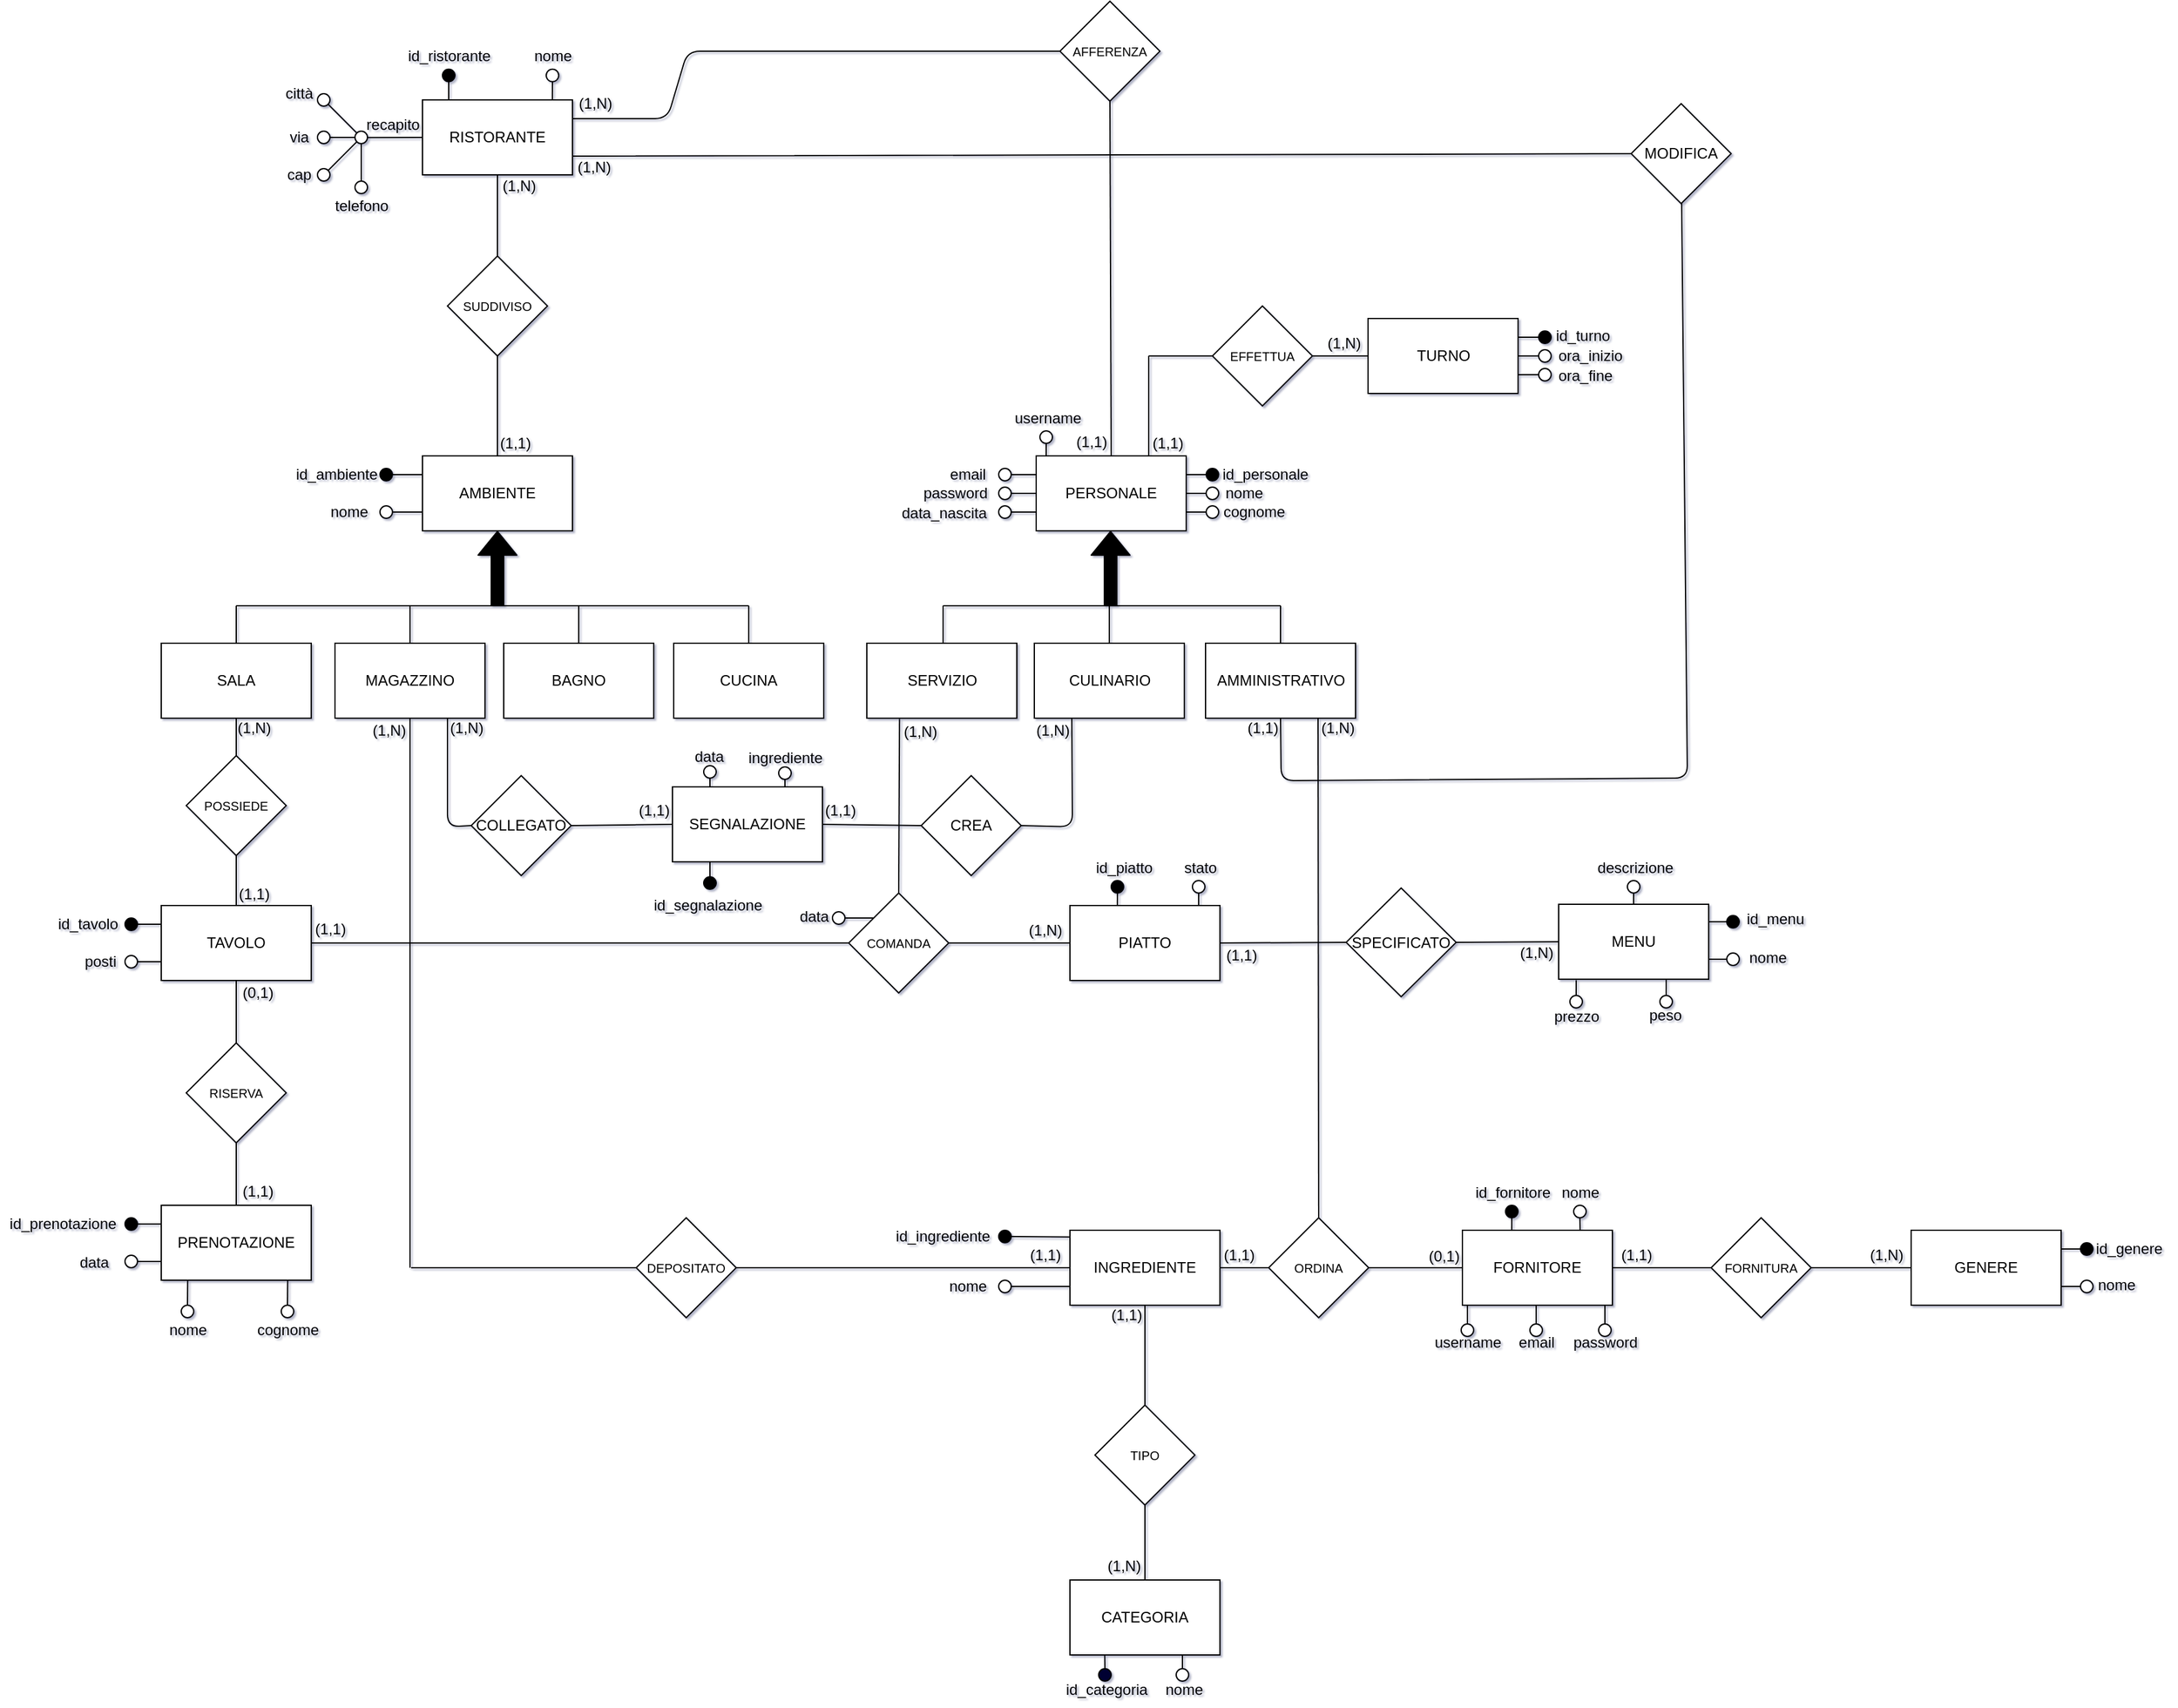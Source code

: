 <mxfile version="14.4.3" type="device"><diagram id="cXosodk4oyFMPfrN32yk" name="Pagina-1"><mxGraphModel dx="1410" dy="686" grid="1" gridSize="1" guides="0" tooltips="1" connect="1" arrows="1" fold="1" page="1" pageScale="1" pageWidth="827" pageHeight="1169" background="none" math="0" shadow="1"><root><mxCell id="0"/><mxCell id="1" parent="0"/><mxCell id="n5uv_4UTvqkXeVCg5b2K-1" value="RISTORANTE" style="rounded=0;whiteSpace=wrap;html=1;" parent="1" vertex="1"><mxGeometry x="289" y="555" width="120" height="60" as="geometry"/></mxCell><mxCell id="n5uv_4UTvqkXeVCg5b2K-2" value="" style="endArrow=none;html=1;entryX=0.5;entryY=1;entryDx=0;entryDy=0;exitX=0.5;exitY=0;exitDx=0;exitDy=0;" parent="1" source="n5uv_4UTvqkXeVCg5b2K-3" target="n5uv_4UTvqkXeVCg5b2K-1" edge="1"><mxGeometry width="50" height="50" relative="1" as="geometry"><mxPoint x="349" y="665" as="sourcePoint"/><mxPoint x="349" y="640" as="targetPoint"/></mxGeometry></mxCell><mxCell id="n5uv_4UTvqkXeVCg5b2K-3" value="&lt;font style=&quot;font-size: 10px&quot;&gt;SUDDIVISO&lt;/font&gt;" style="rhombus;whiteSpace=wrap;html=1;" parent="1" vertex="1"><mxGeometry x="309" y="680" width="80" height="80" as="geometry"/></mxCell><mxCell id="n5uv_4UTvqkXeVCg5b2K-4" value="" style="endArrow=none;html=1;entryX=0.5;entryY=1;entryDx=0;entryDy=0;exitX=0.5;exitY=0;exitDx=0;exitDy=0;" parent="1" source="n5uv_4UTvqkXeVCg5b2K-5" target="n5uv_4UTvqkXeVCg5b2K-3" edge="1"><mxGeometry width="50" height="50" relative="1" as="geometry"><mxPoint x="349" y="800" as="sourcePoint"/><mxPoint x="455" y="710" as="targetPoint"/></mxGeometry></mxCell><mxCell id="n5uv_4UTvqkXeVCg5b2K-5" value="AMBIENTE" style="rounded=0;whiteSpace=wrap;html=1;" parent="1" vertex="1"><mxGeometry x="289" y="840" width="120" height="60" as="geometry"/></mxCell><mxCell id="n5uv_4UTvqkXeVCg5b2K-6" value="" style="endArrow=none;html=1;exitX=0.675;exitY=-0.007;exitDx=0;exitDy=0;exitPerimeter=0;" parent="1" target="n5uv_4UTvqkXeVCg5b2K-7" edge="1"><mxGeometry width="50" height="50" relative="1" as="geometry"><mxPoint x="310" y="555.0" as="sourcePoint"/><mxPoint x="359" y="555.42" as="targetPoint"/></mxGeometry></mxCell><mxCell id="n5uv_4UTvqkXeVCg5b2K-7" value="" style="ellipse;whiteSpace=wrap;html=1;aspect=fixed;fillColor=#000000;" parent="1" vertex="1"><mxGeometry x="305" y="530.42" width="10" height="10" as="geometry"/></mxCell><mxCell id="n5uv_4UTvqkXeVCg5b2K-10" value="" style="endArrow=none;html=1;exitX=0.791;exitY=0.006;exitDx=0;exitDy=0;exitPerimeter=0;" parent="1" target="n5uv_4UTvqkXeVCg5b2K-11" edge="1"><mxGeometry width="50" height="50" relative="1" as="geometry"><mxPoint x="392.92" y="555.36" as="sourcePoint"/><mxPoint x="428" y="590.42" as="targetPoint"/></mxGeometry></mxCell><mxCell id="n5uv_4UTvqkXeVCg5b2K-11" value="" style="ellipse;whiteSpace=wrap;html=1;aspect=fixed;" parent="1" vertex="1"><mxGeometry x="388" y="530.42" width="10" height="10" as="geometry"/></mxCell><mxCell id="n5uv_4UTvqkXeVCg5b2K-12" value="" style="endArrow=none;html=1;exitX=0;exitY=0.5;exitDx=0;exitDy=0;" parent="1" source="n5uv_4UTvqkXeVCg5b2K-1" target="n5uv_4UTvqkXeVCg5b2K-13" edge="1"><mxGeometry width="50" height="50" relative="1" as="geometry"><mxPoint x="235" y="580" as="sourcePoint"/><mxPoint x="291" y="635" as="targetPoint"/></mxGeometry></mxCell><mxCell id="n5uv_4UTvqkXeVCg5b2K-13" value="" style="ellipse;whiteSpace=wrap;html=1;aspect=fixed;" parent="1" vertex="1"><mxGeometry x="235" y="580" width="10" height="10" as="geometry"/></mxCell><mxCell id="n5uv_4UTvqkXeVCg5b2K-15" value="id_ristorante" style="text;html=1;align=center;verticalAlign=middle;resizable=0;points=[];autosize=1;" parent="1" vertex="1"><mxGeometry x="270" y="510.42" width="80" height="20" as="geometry"/></mxCell><mxCell id="n5uv_4UTvqkXeVCg5b2K-16" value="nome" style="text;html=1;align=center;verticalAlign=middle;resizable=0;points=[];autosize=1;" parent="1" vertex="1"><mxGeometry x="368" y="510.42" width="50" height="20" as="geometry"/></mxCell><mxCell id="n5uv_4UTvqkXeVCg5b2K-17" value="recapito" style="text;html=1;align=center;verticalAlign=middle;resizable=0;points=[];autosize=1;" parent="1" vertex="1"><mxGeometry x="235" y="565" width="60" height="20" as="geometry"/></mxCell><mxCell id="n5uv_4UTvqkXeVCg5b2K-18" value="" style="endArrow=none;html=1;entryX=0.5;entryY=1;entryDx=0;entryDy=0;exitX=0;exitY=0.5;exitDx=0;exitDy=0;" parent="1" source="n5uv_4UTvqkXeVCg5b2K-19" target="n5uv_4UTvqkXeVCg5b2K-13" edge="1"><mxGeometry width="50" height="50" relative="1" as="geometry"><mxPoint x="240" y="610" as="sourcePoint"/><mxPoint x="205" y="600" as="targetPoint"/></mxGeometry></mxCell><mxCell id="n5uv_4UTvqkXeVCg5b2K-19" value="" style="ellipse;whiteSpace=wrap;html=1;aspect=fixed;fillColor=#FFFFFF;direction=south;" parent="1" vertex="1"><mxGeometry x="235" y="620" width="10" height="10" as="geometry"/></mxCell><mxCell id="n5uv_4UTvqkXeVCg5b2K-20" value="" style="endArrow=none;html=1;entryX=0;entryY=0.5;entryDx=0;entryDy=0;exitX=1;exitY=0.5;exitDx=0;exitDy=0;" parent="1" source="n5uv_4UTvqkXeVCg5b2K-21" target="n5uv_4UTvqkXeVCg5b2K-13" edge="1"><mxGeometry width="50" height="50" relative="1" as="geometry"><mxPoint x="205" y="585" as="sourcePoint"/><mxPoint x="295" y="600" as="targetPoint"/></mxGeometry></mxCell><mxCell id="n5uv_4UTvqkXeVCg5b2K-21" value="" style="ellipse;whiteSpace=wrap;html=1;aspect=fixed;fillColor=#FFFFFF;" parent="1" vertex="1"><mxGeometry x="205" y="580" width="10" height="10" as="geometry"/></mxCell><mxCell id="n5uv_4UTvqkXeVCg5b2K-22" value="telefono" style="text;html=1;align=center;verticalAlign=middle;resizable=0;points=[];autosize=1;" parent="1" vertex="1"><mxGeometry x="210" y="630" width="60" height="20" as="geometry"/></mxCell><mxCell id="n5uv_4UTvqkXeVCg5b2K-23" value="via" style="text;html=1;align=center;verticalAlign=middle;resizable=0;points=[];autosize=1;" parent="1" vertex="1"><mxGeometry x="175" y="575" width="30" height="20" as="geometry"/></mxCell><mxCell id="n5uv_4UTvqkXeVCg5b2K-24" value="" style="endArrow=none;html=1;exitX=0;exitY=0;exitDx=0;exitDy=0;entryX=1;entryY=1;entryDx=0;entryDy=0;" parent="1" source="n5uv_4UTvqkXeVCg5b2K-13" target="n5uv_4UTvqkXeVCg5b2K-26" edge="1"><mxGeometry width="50" height="50" relative="1" as="geometry"><mxPoint x="245" y="650" as="sourcePoint"/><mxPoint x="215" y="560" as="targetPoint"/></mxGeometry></mxCell><mxCell id="n5uv_4UTvqkXeVCg5b2K-26" value="" style="ellipse;whiteSpace=wrap;html=1;aspect=fixed;fillColor=#FFFFFF;" parent="1" vertex="1"><mxGeometry x="205" y="550" width="10" height="10" as="geometry"/></mxCell><mxCell id="n5uv_4UTvqkXeVCg5b2K-27" value="città" style="text;html=1;align=center;verticalAlign=middle;resizable=0;points=[];autosize=1;" parent="1" vertex="1"><mxGeometry x="170" y="540" width="40" height="20" as="geometry"/></mxCell><mxCell id="n5uv_4UTvqkXeVCg5b2K-28" value="" style="endArrow=none;html=1;entryX=0;entryY=1;entryDx=0;entryDy=0;exitX=1;exitY=0;exitDx=0;exitDy=0;" parent="1" source="n5uv_4UTvqkXeVCg5b2K-29" target="n5uv_4UTvqkXeVCg5b2K-13" edge="1"><mxGeometry width="50" height="50" relative="1" as="geometry"><mxPoint x="245" y="650" as="sourcePoint"/><mxPoint x="295" y="600" as="targetPoint"/></mxGeometry></mxCell><mxCell id="n5uv_4UTvqkXeVCg5b2K-29" value="" style="ellipse;whiteSpace=wrap;html=1;aspect=fixed;fillColor=#FFFFFF;" parent="1" vertex="1"><mxGeometry x="205" y="610" width="10" height="10" as="geometry"/></mxCell><mxCell id="n5uv_4UTvqkXeVCg5b2K-30" value="cap" style="text;html=1;align=center;verticalAlign=middle;resizable=0;points=[];autosize=1;" parent="1" vertex="1"><mxGeometry x="175" y="605" width="30" height="20" as="geometry"/></mxCell><mxCell id="n5uv_4UTvqkXeVCg5b2K-31" value="" style="endArrow=none;html=1;exitX=1;exitY=0.25;exitDx=0;exitDy=0;" parent="1" source="n5uv_4UTvqkXeVCg5b2K-51" target="n5uv_4UTvqkXeVCg5b2K-32" edge="1"><mxGeometry width="50" height="50" relative="1" as="geometry"><mxPoint x="900" y="845" as="sourcePoint"/><mxPoint x="956" y="900" as="targetPoint"/></mxGeometry></mxCell><mxCell id="n5uv_4UTvqkXeVCg5b2K-32" value="" style="ellipse;whiteSpace=wrap;html=1;aspect=fixed;fillColor=#000000;" parent="1" vertex="1"><mxGeometry x="916" y="850" width="10" height="10" as="geometry"/></mxCell><mxCell id="n5uv_4UTvqkXeVCg5b2K-33" value="" style="endArrow=none;html=1;exitX=1;exitY=0.75;exitDx=0;exitDy=0;" parent="1" source="n5uv_4UTvqkXeVCg5b2K-51" target="n5uv_4UTvqkXeVCg5b2K-34" edge="1"><mxGeometry width="50" height="50" relative="1" as="geometry"><mxPoint x="916" y="900" as="sourcePoint"/><mxPoint x="956" y="940" as="targetPoint"/></mxGeometry></mxCell><mxCell id="n5uv_4UTvqkXeVCg5b2K-34" value="" style="ellipse;whiteSpace=wrap;html=1;aspect=fixed;" parent="1" vertex="1"><mxGeometry x="916" y="880" width="10" height="10" as="geometry"/></mxCell><mxCell id="n5uv_4UTvqkXeVCg5b2K-35" value="id_personale" style="text;html=1;align=center;verticalAlign=middle;resizable=0;points=[];autosize=1;" parent="1" vertex="1"><mxGeometry x="922.5" y="845" width="80" height="20" as="geometry"/></mxCell><mxCell id="n5uv_4UTvqkXeVCg5b2K-36" value="cognome" style="text;html=1;align=center;verticalAlign=middle;resizable=0;points=[];autosize=1;" parent="1" vertex="1"><mxGeometry x="924" y="875" width="60" height="20" as="geometry"/></mxCell><mxCell id="n5uv_4UTvqkXeVCg5b2K-37" value="" style="shape=flexArrow;endArrow=classic;html=1;fillColor=#000000;" parent="1" edge="1"><mxGeometry width="50" height="50" relative="1" as="geometry"><mxPoint x="349" y="960" as="sourcePoint"/><mxPoint x="349" y="900" as="targetPoint"/></mxGeometry></mxCell><mxCell id="n5uv_4UTvqkXeVCg5b2K-38" value="SALA" style="rounded=0;whiteSpace=wrap;html=1;fillColor=#FFFFFF;" parent="1" vertex="1"><mxGeometry x="80" y="990" width="120" height="60" as="geometry"/></mxCell><mxCell id="n5uv_4UTvqkXeVCg5b2K-39" value="BAGNO" style="rounded=0;whiteSpace=wrap;html=1;fillColor=#FFFFFF;" parent="1" vertex="1"><mxGeometry x="354" y="990" width="120" height="60" as="geometry"/></mxCell><mxCell id="n5uv_4UTvqkXeVCg5b2K-40" value="CUCINA" style="whiteSpace=wrap;html=1;fillColor=#FFFFFF;" parent="1" vertex="1"><mxGeometry x="490" y="990" width="120" height="60" as="geometry"/></mxCell><mxCell id="n5uv_4UTvqkXeVCg5b2K-41" value="" style="endArrow=none;html=1;strokeColor=#000000;fillColor=#000000;exitX=0.5;exitY=0;exitDx=0;exitDy=0;" parent="1" source="cv8Wmn48TtXuhZ4O7NKm-5" edge="1"><mxGeometry width="50" height="50" relative="1" as="geometry"><mxPoint x="280" y="990" as="sourcePoint"/><mxPoint x="279" y="960" as="targetPoint"/></mxGeometry></mxCell><mxCell id="n5uv_4UTvqkXeVCg5b2K-42" value="" style="endArrow=none;html=1;strokeColor=#000000;fillColor=#000000;exitX=0.5;exitY=0;exitDx=0;exitDy=0;" parent="1" source="n5uv_4UTvqkXeVCg5b2K-39" edge="1"><mxGeometry width="50" height="50" relative="1" as="geometry"><mxPoint x="289" y="1000" as="sourcePoint"/><mxPoint x="414" y="960" as="targetPoint"/></mxGeometry></mxCell><mxCell id="n5uv_4UTvqkXeVCg5b2K-45" value="" style="endArrow=none;html=1;strokeColor=#000000;fillColor=#000000;exitX=0.5;exitY=0;exitDx=0;exitDy=0;" parent="1" source="n5uv_4UTvqkXeVCg5b2K-40" edge="1"><mxGeometry width="50" height="50" relative="1" as="geometry"><mxPoint x="540" y="970" as="sourcePoint"/><mxPoint x="550" y="960" as="targetPoint"/></mxGeometry></mxCell><mxCell id="n5uv_4UTvqkXeVCg5b2K-47" value="" style="endArrow=none;html=1;strokeColor=#000000;fillColor=#000000;" parent="1" edge="1"><mxGeometry width="50" height="50" relative="1" as="geometry"><mxPoint x="140" y="960" as="sourcePoint"/><mxPoint x="550" y="960" as="targetPoint"/></mxGeometry></mxCell><mxCell id="n5uv_4UTvqkXeVCg5b2K-48" value="" style="endArrow=none;html=1;strokeColor=#000000;fillColor=#000000;exitX=1;exitY=0.25;exitDx=0;exitDy=0;" parent="1" source="n5uv_4UTvqkXeVCg5b2K-1" target="n5uv_4UTvqkXeVCg5b2K-49" edge="1"><mxGeometry width="50" height="50" relative="1" as="geometry"><mxPoint x="525" y="590" as="sourcePoint"/><mxPoint x="690" y="585" as="targetPoint"/><Array as="points"><mxPoint x="485" y="570"/><mxPoint x="501" y="516"/></Array></mxGeometry></mxCell><mxCell id="n5uv_4UTvqkXeVCg5b2K-49" value="&lt;font style=&quot;font-size: 10px&quot;&gt;AFFERENZA&lt;/font&gt;" style="rhombus;whiteSpace=wrap;html=1;" parent="1" vertex="1"><mxGeometry x="799" y="476.0" width="80" height="80" as="geometry"/></mxCell><mxCell id="n5uv_4UTvqkXeVCg5b2K-50" value="" style="endArrow=none;html=1;strokeColor=#000000;fillColor=#000000;entryX=0.5;entryY=1;entryDx=0;entryDy=0;exitX=0.5;exitY=0;exitDx=0;exitDy=0;" parent="1" source="n5uv_4UTvqkXeVCg5b2K-51" target="n5uv_4UTvqkXeVCg5b2K-49" edge="1"><mxGeometry width="50" height="50" relative="1" as="geometry"><mxPoint x="760" y="800" as="sourcePoint"/><mxPoint x="650" y="660" as="targetPoint"/></mxGeometry></mxCell><mxCell id="n5uv_4UTvqkXeVCg5b2K-51" value="PERSONALE" style="rounded=0;whiteSpace=wrap;html=1;fillColor=#FFFFFF;" parent="1" vertex="1"><mxGeometry x="780" y="840" width="120" height="60" as="geometry"/></mxCell><mxCell id="n5uv_4UTvqkXeVCg5b2K-52" value="" style="shape=flexArrow;endArrow=classic;html=1;fillColor=#000000;" parent="1" edge="1"><mxGeometry width="50" height="50" relative="1" as="geometry"><mxPoint x="839.5" y="960" as="sourcePoint"/><mxPoint x="839.5" y="900" as="targetPoint"/></mxGeometry></mxCell><mxCell id="n5uv_4UTvqkXeVCg5b2K-53" value="SERVIZIO" style="rounded=0;whiteSpace=wrap;html=1;fillColor=#FFFFFF;" parent="1" vertex="1"><mxGeometry x="644.5" y="990" width="120" height="60" as="geometry"/></mxCell><mxCell id="n5uv_4UTvqkXeVCg5b2K-55" value="AMMINISTRATIVO" style="whiteSpace=wrap;html=1;fillColor=#FFFFFF;" parent="1" vertex="1"><mxGeometry x="915.5" y="990" width="120" height="60" as="geometry"/></mxCell><mxCell id="n5uv_4UTvqkXeVCg5b2K-56" value="" style="endArrow=none;html=1;strokeColor=#000000;fillColor=#000000;" parent="1" edge="1"><mxGeometry width="50" height="50" relative="1" as="geometry"><mxPoint x="705.5" y="990" as="sourcePoint"/><mxPoint x="705.5" y="960" as="targetPoint"/></mxGeometry></mxCell><mxCell id="n5uv_4UTvqkXeVCg5b2K-57" value="" style="endArrow=none;html=1;strokeColor=#000000;fillColor=#000000;exitX=0.5;exitY=0;exitDx=0;exitDy=0;" parent="1" source="n5uv_4UTvqkXeVCg5b2K-54" edge="1"><mxGeometry width="50" height="50" relative="1" as="geometry"><mxPoint x="714.5" y="1000" as="sourcePoint"/><mxPoint x="838.5" y="960" as="targetPoint"/></mxGeometry></mxCell><mxCell id="n5uv_4UTvqkXeVCg5b2K-58" value="" style="endArrow=none;html=1;strokeColor=#000000;fillColor=#000000;exitX=0.5;exitY=0;exitDx=0;exitDy=0;" parent="1" source="n5uv_4UTvqkXeVCg5b2K-55" edge="1"><mxGeometry width="50" height="50" relative="1" as="geometry"><mxPoint x="965.5" y="970" as="sourcePoint"/><mxPoint x="975.5" y="960" as="targetPoint"/></mxGeometry></mxCell><mxCell id="n5uv_4UTvqkXeVCg5b2K-59" value="" style="endArrow=none;html=1;strokeColor=#000000;fillColor=#000000;" parent="1" edge="1"><mxGeometry width="50" height="50" relative="1" as="geometry"><mxPoint x="705.5" y="960" as="sourcePoint"/><mxPoint x="975.5" y="960" as="targetPoint"/></mxGeometry></mxCell><mxCell id="n5uv_4UTvqkXeVCg5b2K-60" value="" style="endArrow=none;html=1;exitX=1;exitY=0.5;exitDx=0;exitDy=0;" parent="1" source="n5uv_4UTvqkXeVCg5b2K-51" target="n5uv_4UTvqkXeVCg5b2K-61" edge="1"><mxGeometry width="50" height="50" relative="1" as="geometry"><mxPoint x="908" y="865" as="sourcePoint"/><mxPoint x="964" y="920" as="targetPoint"/></mxGeometry></mxCell><mxCell id="n5uv_4UTvqkXeVCg5b2K-61" value="" style="ellipse;whiteSpace=wrap;html=1;aspect=fixed;" parent="1" vertex="1"><mxGeometry x="916" y="865" width="10" height="10" as="geometry"/></mxCell><mxCell id="n5uv_4UTvqkXeVCg5b2K-62" value="nome" style="text;html=1;align=center;verticalAlign=middle;resizable=0;points=[];autosize=1;" parent="1" vertex="1"><mxGeometry x="921" y="860" width="50" height="20" as="geometry"/></mxCell><mxCell id="n5uv_4UTvqkXeVCg5b2K-64" value="" style="endArrow=none;html=1;strokeColor=#000000;fillColor=#000000;exitX=0;exitY=0.25;exitDx=0;exitDy=0;entryX=1;entryY=0.5;entryDx=0;entryDy=0;" parent="1" source="n5uv_4UTvqkXeVCg5b2K-51" target="n5uv_4UTvqkXeVCg5b2K-65" edge="1"><mxGeometry width="50" height="50" relative="1" as="geometry"><mxPoint x="720" y="940" as="sourcePoint"/><mxPoint x="760" y="850" as="targetPoint"/></mxGeometry></mxCell><mxCell id="n5uv_4UTvqkXeVCg5b2K-65" value="" style="ellipse;whiteSpace=wrap;html=1;aspect=fixed;" parent="1" vertex="1"><mxGeometry x="750" y="850" width="10" height="10" as="geometry"/></mxCell><mxCell id="n5uv_4UTvqkXeVCg5b2K-67" value="email" style="text;html=1;align=center;verticalAlign=middle;resizable=0;points=[];autosize=1;" parent="1" vertex="1"><mxGeometry x="705" y="845" width="40" height="20" as="geometry"/></mxCell><mxCell id="n5uv_4UTvqkXeVCg5b2K-69" value="" style="endArrow=none;html=1;strokeColor=#000000;fillColor=#000000;exitX=0;exitY=0.75;exitDx=0;exitDy=0;entryX=1;entryY=0.5;entryDx=0;entryDy=0;" parent="1" source="n5uv_4UTvqkXeVCg5b2K-51" target="n5uv_4UTvqkXeVCg5b2K-70" edge="1"><mxGeometry width="50" height="50" relative="1" as="geometry"><mxPoint x="765" y="880" as="sourcePoint"/><mxPoint x="745" y="880" as="targetPoint"/></mxGeometry></mxCell><mxCell id="n5uv_4UTvqkXeVCg5b2K-70" value="" style="ellipse;whiteSpace=wrap;html=1;aspect=fixed;" parent="1" vertex="1"><mxGeometry x="750" y="880" width="10" height="10" as="geometry"/></mxCell><mxCell id="n5uv_4UTvqkXeVCg5b2K-71" value="data_nascita" style="text;html=1;align=center;verticalAlign=middle;resizable=0;points=[];autosize=1;" parent="1" vertex="1"><mxGeometry x="666" y="876" width="79" height="19" as="geometry"/></mxCell><mxCell id="n5uv_4UTvqkXeVCg5b2K-74" value="" style="endArrow=none;html=1;strokeColor=#000000;fillColor=#000000;exitX=0.75;exitY=0;exitDx=0;exitDy=0;" parent="1" source="n5uv_4UTvqkXeVCg5b2K-51" edge="1"><mxGeometry width="50" height="50" relative="1" as="geometry"><mxPoint x="880" y="835" as="sourcePoint"/><mxPoint x="870" y="760" as="targetPoint"/></mxGeometry></mxCell><mxCell id="n5uv_4UTvqkXeVCg5b2K-75" value="" style="endArrow=none;html=1;strokeColor=#000000;fillColor=#000000;" parent="1" target="n5uv_4UTvqkXeVCg5b2K-76" edge="1"><mxGeometry width="50" height="50" relative="1" as="geometry"><mxPoint x="870" y="760" as="sourcePoint"/><mxPoint x="1120" y="760" as="targetPoint"/></mxGeometry></mxCell><mxCell id="n5uv_4UTvqkXeVCg5b2K-76" value="&lt;font style=&quot;font-size: 10px&quot;&gt;EFFETTUA&lt;/font&gt;" style="rhombus;whiteSpace=wrap;html=1;fillColor=#FFFFFF;" parent="1" vertex="1"><mxGeometry x="921" y="720" width="80" height="80" as="geometry"/></mxCell><mxCell id="n5uv_4UTvqkXeVCg5b2K-78" value="" style="endArrow=none;html=1;strokeColor=#000000;fillColor=#000000;exitX=1;exitY=0.5;exitDx=0;exitDy=0;entryX=0;entryY=0.5;entryDx=0;entryDy=0;" parent="1" source="n5uv_4UTvqkXeVCg5b2K-76" target="n5uv_4UTvqkXeVCg5b2K-79" edge="1"><mxGeometry width="50" height="50" relative="1" as="geometry"><mxPoint x="1140" y="750" as="sourcePoint"/><mxPoint x="1295.5" y="750" as="targetPoint"/></mxGeometry></mxCell><mxCell id="n5uv_4UTvqkXeVCg5b2K-80" value="" style="endArrow=none;html=1;exitX=1;exitY=0.25;exitDx=0;exitDy=0;" parent="1" source="n5uv_4UTvqkXeVCg5b2K-79" target="n5uv_4UTvqkXeVCg5b2K-81" edge="1"><mxGeometry width="50" height="50" relative="1" as="geometry"><mxPoint x="1165.5" y="744" as="sourcePoint"/><mxPoint x="1432.5" y="851" as="targetPoint"/></mxGeometry></mxCell><mxCell id="n5uv_4UTvqkXeVCg5b2K-81" value="" style="ellipse;whiteSpace=wrap;html=1;aspect=fixed;fillColor=#000000;" parent="1" vertex="1"><mxGeometry x="1182" y="740" width="10" height="10" as="geometry"/></mxCell><mxCell id="n5uv_4UTvqkXeVCg5b2K-82" value="" style="endArrow=none;html=1;exitX=1;exitY=0.75;exitDx=0;exitDy=0;" parent="1" source="n5uv_4UTvqkXeVCg5b2K-79" target="n5uv_4UTvqkXeVCg5b2K-83" edge="1"><mxGeometry width="50" height="50" relative="1" as="geometry"><mxPoint x="1165.5" y="774" as="sourcePoint"/><mxPoint x="1432.5" y="891" as="targetPoint"/></mxGeometry></mxCell><mxCell id="n5uv_4UTvqkXeVCg5b2K-83" value="" style="ellipse;whiteSpace=wrap;html=1;aspect=fixed;" parent="1" vertex="1"><mxGeometry x="1182" y="770" width="10" height="10" as="geometry"/></mxCell><mxCell id="n5uv_4UTvqkXeVCg5b2K-84" value="id_turno" style="text;html=1;align=center;verticalAlign=middle;resizable=0;points=[];autosize=1;" parent="1" vertex="1"><mxGeometry x="1187" y="734" width="60" height="20" as="geometry"/></mxCell><mxCell id="n5uv_4UTvqkXeVCg5b2K-85" value="ora_fine" style="text;html=1;align=center;verticalAlign=middle;resizable=0;points=[];autosize=1;" parent="1" vertex="1"><mxGeometry x="1192" y="766" width="54" height="19" as="geometry"/></mxCell><mxCell id="n5uv_4UTvqkXeVCg5b2K-86" value="" style="endArrow=none;html=1;exitX=1;exitY=0.5;exitDx=0;exitDy=0;" parent="1" source="n5uv_4UTvqkXeVCg5b2K-79" target="n5uv_4UTvqkXeVCg5b2K-87" edge="1"><mxGeometry width="50" height="50" relative="1" as="geometry"><mxPoint x="1165.5" y="759" as="sourcePoint"/><mxPoint x="1440.5" y="871" as="targetPoint"/></mxGeometry></mxCell><mxCell id="n5uv_4UTvqkXeVCg5b2K-87" value="" style="ellipse;whiteSpace=wrap;html=1;aspect=fixed;" parent="1" vertex="1"><mxGeometry x="1182" y="755" width="10" height="10" as="geometry"/></mxCell><mxCell id="n5uv_4UTvqkXeVCg5b2K-88" value="ora_inizio" style="text;html=1;align=center;verticalAlign=middle;resizable=0;points=[];autosize=1;" parent="1" vertex="1"><mxGeometry x="1192" y="750" width="62" height="19" as="geometry"/></mxCell><mxCell id="1iq5vCQkfAd3h3R9C9M5-6" value="" style="endArrow=none;html=1;exitX=0;exitY=0.25;exitDx=0;exitDy=0;" parent="1" source="n5uv_4UTvqkXeVCg5b2K-5" target="1iq5vCQkfAd3h3R9C9M5-7" edge="1"><mxGeometry width="50" height="50" relative="1" as="geometry"><mxPoint x="150.5" y="855.0" as="sourcePoint"/><mxPoint x="411" y="960" as="targetPoint"/></mxGeometry></mxCell><mxCell id="1iq5vCQkfAd3h3R9C9M5-7" value="" style="ellipse;whiteSpace=wrap;html=1;aspect=fixed;fillColor=#000000;" parent="1" vertex="1"><mxGeometry x="255" y="850" width="10" height="10" as="geometry"/></mxCell><mxCell id="1iq5vCQkfAd3h3R9C9M5-8" value="" style="endArrow=none;html=1;exitX=0;exitY=0.75;exitDx=0;exitDy=0;" parent="1" source="n5uv_4UTvqkXeVCg5b2K-5" target="1iq5vCQkfAd3h3R9C9M5-9" edge="1"><mxGeometry width="50" height="50" relative="1" as="geometry"><mxPoint x="150.5" y="885.0" as="sourcePoint"/><mxPoint x="411" y="1000" as="targetPoint"/></mxGeometry></mxCell><mxCell id="1iq5vCQkfAd3h3R9C9M5-9" value="" style="ellipse;whiteSpace=wrap;html=1;aspect=fixed;" parent="1" vertex="1"><mxGeometry x="255" y="880" width="10" height="10" as="geometry"/></mxCell><mxCell id="1iq5vCQkfAd3h3R9C9M5-10" value="id_ambiente" style="text;html=1;align=center;verticalAlign=middle;resizable=0;points=[];autosize=1;" parent="1" vertex="1"><mxGeometry x="180" y="845" width="80" height="20" as="geometry"/></mxCell><mxCell id="1iq5vCQkfAd3h3R9C9M5-19" value="" style="endArrow=none;html=1;exitX=0.316;exitY=0.009;exitDx=0;exitDy=0;exitPerimeter=0;" parent="1" source="1iq5vCQkfAd3h3R9C9M5-4" target="1iq5vCQkfAd3h3R9C9M5-20" edge="1"><mxGeometry width="50" height="50" relative="1" as="geometry"><mxPoint x="831" y="1107" as="sourcePoint"/><mxPoint x="779.5" y="1152" as="targetPoint"/></mxGeometry></mxCell><mxCell id="1iq5vCQkfAd3h3R9C9M5-20" value="" style="ellipse;whiteSpace=wrap;html=1;aspect=fixed;fillColor=#000000;" parent="1" vertex="1"><mxGeometry x="840" y="1180" width="10" height="10" as="geometry"/></mxCell><mxCell id="1iq5vCQkfAd3h3R9C9M5-21" value="" style="endArrow=none;html=1;exitX=0.117;exitY=1.013;exitDx=0;exitDy=0;exitPerimeter=0;" parent="1" source="XL6_sr6j1w9zCGDf6VKL-2" target="1iq5vCQkfAd3h3R9C9M5-22" edge="1"><mxGeometry width="50" height="50" relative="1" as="geometry"><mxPoint x="1212" y="1347" as="sourcePoint"/><mxPoint x="1100.5" y="1340" as="targetPoint"/></mxGeometry></mxCell><mxCell id="1iq5vCQkfAd3h3R9C9M5-22" value="" style="ellipse;whiteSpace=wrap;html=1;aspect=fixed;" parent="1" vertex="1"><mxGeometry x="1207" y="1272" width="10" height="10" as="geometry"/></mxCell><mxCell id="1iq5vCQkfAd3h3R9C9M5-23" value="id_piatto" style="text;html=1;align=center;verticalAlign=middle;resizable=0;points=[];autosize=1;" parent="1" vertex="1"><mxGeometry x="820" y="1160" width="60" height="20" as="geometry"/></mxCell><mxCell id="1iq5vCQkfAd3h3R9C9M5-24" value="prezzo" style="text;html=1;align=center;verticalAlign=middle;resizable=0;points=[];autosize=1;" parent="1" vertex="1"><mxGeometry x="1187" y="1279" width="50" height="20" as="geometry"/></mxCell><mxCell id="1iq5vCQkfAd3h3R9C9M5-28" value="" style="endArrow=none;html=1;exitX=0.007;exitY=0.09;exitDx=0;exitDy=0;exitPerimeter=0;" parent="1" source="1iq5vCQkfAd3h3R9C9M5-16" target="1iq5vCQkfAd3h3R9C9M5-29" edge="1"><mxGeometry width="50" height="50" relative="1" as="geometry"><mxPoint x="660.0" y="1475" as="sourcePoint"/><mxPoint x="805" y="1505" as="targetPoint"/></mxGeometry></mxCell><mxCell id="1iq5vCQkfAd3h3R9C9M5-29" value="" style="ellipse;whiteSpace=wrap;html=1;aspect=fixed;fillColor=#000000;" parent="1" vertex="1"><mxGeometry x="750" y="1460" width="10" height="10" as="geometry"/></mxCell><mxCell id="1iq5vCQkfAd3h3R9C9M5-30" value="id_ingrediente" style="text;html=1;align=center;verticalAlign=middle;resizable=0;points=[];autosize=1;" parent="1" vertex="1"><mxGeometry x="660" y="1455" width="90" height="20" as="geometry"/></mxCell><mxCell id="1iq5vCQkfAd3h3R9C9M5-31" value="" style="endArrow=none;html=1;exitX=0;exitY=0.75;exitDx=0;exitDy=0;" parent="1" source="1iq5vCQkfAd3h3R9C9M5-16" target="1iq5vCQkfAd3h3R9C9M5-32" edge="1"><mxGeometry width="50" height="50" relative="1" as="geometry"><mxPoint x="660.0" y="1505" as="sourcePoint"/><mxPoint x="813" y="1525" as="targetPoint"/></mxGeometry></mxCell><mxCell id="1iq5vCQkfAd3h3R9C9M5-32" value="" style="ellipse;whiteSpace=wrap;html=1;aspect=fixed;" parent="1" vertex="1"><mxGeometry x="750" y="1500" width="10" height="10" as="geometry"/></mxCell><mxCell id="1iq5vCQkfAd3h3R9C9M5-33" value="nome" style="text;html=1;align=center;verticalAlign=middle;resizable=0;points=[];autosize=1;" parent="1" vertex="1"><mxGeometry x="700" y="1495" width="50" height="20" as="geometry"/></mxCell><mxCell id="1iq5vCQkfAd3h3R9C9M5-34" value="" style="endArrow=none;html=1;entryX=0.5;entryY=1;entryDx=0;entryDy=0;exitX=0.5;exitY=0;exitDx=0;exitDy=0;" parent="1" source="1iq5vCQkfAd3h3R9C9M5-35" target="1iq5vCQkfAd3h3R9C9M5-16" edge="1"><mxGeometry width="50" height="50" relative="1" as="geometry"><mxPoint x="705" y="1600" as="sourcePoint"/><mxPoint x="670" y="1570" as="targetPoint"/></mxGeometry></mxCell><mxCell id="1iq5vCQkfAd3h3R9C9M5-35" value="&lt;font style=&quot;font-size: 10px&quot;&gt;TIPO&lt;/font&gt;" style="rhombus;whiteSpace=wrap;html=1;" parent="1" vertex="1"><mxGeometry x="827" y="1600" width="80" height="80" as="geometry"/></mxCell><mxCell id="1iq5vCQkfAd3h3R9C9M5-36" value="" style="endArrow=none;html=1;entryX=0.5;entryY=1;entryDx=0;entryDy=0;exitX=0.5;exitY=0;exitDx=0;exitDy=0;" parent="1" source="1iq5vCQkfAd3h3R9C9M5-37" target="1iq5vCQkfAd3h3R9C9M5-35" edge="1"><mxGeometry width="50" height="50" relative="1" as="geometry"><mxPoint x="670" y="1710" as="sourcePoint"/><mxPoint x="730" y="1660" as="targetPoint"/></mxGeometry></mxCell><mxCell id="1iq5vCQkfAd3h3R9C9M5-37" value="CATEGORIA" style="rounded=0;whiteSpace=wrap;html=1;" parent="1" vertex="1"><mxGeometry x="807" y="1740" width="120" height="60" as="geometry"/></mxCell><mxCell id="1iq5vCQkfAd3h3R9C9M5-41" value="" style="endArrow=none;html=1;exitX=0.75;exitY=1;exitDx=0;exitDy=0;" parent="1" source="1iq5vCQkfAd3h3R9C9M5-37" target="1iq5vCQkfAd3h3R9C9M5-42" edge="1"><mxGeometry width="50" height="50" relative="1" as="geometry"><mxPoint x="934" y="1780" as="sourcePoint"/><mxPoint x="1052.5" y="1800" as="targetPoint"/></mxGeometry></mxCell><mxCell id="1iq5vCQkfAd3h3R9C9M5-42" value="" style="ellipse;whiteSpace=wrap;html=1;aspect=fixed;" parent="1" vertex="1"><mxGeometry x="892" y="1811" width="10" height="10" as="geometry"/></mxCell><mxCell id="1iq5vCQkfAd3h3R9C9M5-43" value="nome" style="text;html=1;align=center;verticalAlign=middle;resizable=0;points=[];autosize=1;" parent="1" vertex="1"><mxGeometry x="872.5" y="1818" width="50" height="20" as="geometry"/></mxCell><mxCell id="1iq5vCQkfAd3h3R9C9M5-45" value="" style="endArrow=none;html=1;entryX=0.75;entryY=1;entryDx=0;entryDy=0;exitX=0.5;exitY=0;exitDx=0;exitDy=0;" parent="1" source="1iq5vCQkfAd3h3R9C9M5-47" target="n5uv_4UTvqkXeVCg5b2K-55" edge="1"><mxGeometry width="50" height="50" relative="1" as="geometry"><mxPoint x="1030" y="1430" as="sourcePoint"/><mxPoint x="1010" y="1380" as="targetPoint"/></mxGeometry></mxCell><mxCell id="1iq5vCQkfAd3h3R9C9M5-46" value="" style="endArrow=none;html=1;exitX=1;exitY=0.5;exitDx=0;exitDy=0;entryX=0;entryY=0.5;entryDx=0;entryDy=0;" parent="1" source="1iq5vCQkfAd3h3R9C9M5-16" target="1iq5vCQkfAd3h3R9C9M5-47" edge="1"><mxGeometry width="50" height="50" relative="1" as="geometry"><mxPoint x="960" y="1430" as="sourcePoint"/><mxPoint x="980" y="1490" as="targetPoint"/></mxGeometry></mxCell><mxCell id="1iq5vCQkfAd3h3R9C9M5-47" value="&lt;span style=&quot;font-size: 10px&quot;&gt;ORDINA&lt;/span&gt;" style="rhombus;whiteSpace=wrap;html=1;" parent="1" vertex="1"><mxGeometry x="966" y="1450" width="80" height="80" as="geometry"/></mxCell><mxCell id="1iq5vCQkfAd3h3R9C9M5-48" value="" style="endArrow=none;html=1;exitX=1;exitY=0.5;exitDx=0;exitDy=0;entryX=0;entryY=0.5;entryDx=0;entryDy=0;" parent="1" source="1iq5vCQkfAd3h3R9C9M5-47" target="1iq5vCQkfAd3h3R9C9M5-49" edge="1"><mxGeometry width="50" height="50" relative="1" as="geometry"><mxPoint x="1050" y="1470" as="sourcePoint"/><mxPoint x="1120" y="1490" as="targetPoint"/></mxGeometry></mxCell><mxCell id="1iq5vCQkfAd3h3R9C9M5-50" value="&lt;font style=&quot;font-size: 10px&quot;&gt;FORNITURA&lt;/font&gt;" style="rhombus;whiteSpace=wrap;html=1;" parent="1" vertex="1"><mxGeometry x="1320" y="1450" width="80" height="80" as="geometry"/></mxCell><mxCell id="1iq5vCQkfAd3h3R9C9M5-51" value="GENERE" style="rounded=0;whiteSpace=wrap;html=1;" parent="1" vertex="1"><mxGeometry x="1480" y="1460" width="120" height="60" as="geometry"/></mxCell><mxCell id="1iq5vCQkfAd3h3R9C9M5-52" value="" style="endArrow=none;html=1;exitX=1;exitY=0.5;exitDx=0;exitDy=0;entryX=0;entryY=0.5;entryDx=0;entryDy=0;" parent="1" source="1iq5vCQkfAd3h3R9C9M5-49" target="1iq5vCQkfAd3h3R9C9M5-50" edge="1"><mxGeometry width="50" height="50" relative="1" as="geometry"><mxPoint x="1280" y="1520" as="sourcePoint"/><mxPoint x="1330" y="1470" as="targetPoint"/></mxGeometry></mxCell><mxCell id="1iq5vCQkfAd3h3R9C9M5-53" value="" style="endArrow=none;html=1;entryX=0;entryY=0.5;entryDx=0;entryDy=0;exitX=1;exitY=0.5;exitDx=0;exitDy=0;" parent="1" source="1iq5vCQkfAd3h3R9C9M5-50" target="1iq5vCQkfAd3h3R9C9M5-51" edge="1"><mxGeometry width="50" height="50" relative="1" as="geometry"><mxPoint x="1280" y="1520" as="sourcePoint"/><mxPoint x="1330" y="1470" as="targetPoint"/></mxGeometry></mxCell><mxCell id="1iq5vCQkfAd3h3R9C9M5-66" value="" style="endArrow=none;html=1;exitX=0.785;exitY=0.009;exitDx=0;exitDy=0;exitPerimeter=0;" parent="1" source="1iq5vCQkfAd3h3R9C9M5-49" target="1iq5vCQkfAd3h3R9C9M5-67" edge="1"><mxGeometry width="50" height="50" relative="1" as="geometry"><mxPoint x="1230" y="1440" as="sourcePoint"/><mxPoint x="1270" y="1410" as="targetPoint"/></mxGeometry></mxCell><mxCell id="1iq5vCQkfAd3h3R9C9M5-67" value="" style="ellipse;whiteSpace=wrap;html=1;aspect=fixed;" parent="1" vertex="1"><mxGeometry x="1210" y="1440" width="10" height="10" as="geometry"/></mxCell><mxCell id="1iq5vCQkfAd3h3R9C9M5-68" value="" style="endArrow=none;html=1;exitX=0.329;exitY=-0.001;exitDx=0;exitDy=0;exitPerimeter=0;" parent="1" source="1iq5vCQkfAd3h3R9C9M5-49" target="1iq5vCQkfAd3h3R9C9M5-69" edge="1"><mxGeometry width="50" height="50" relative="1" as="geometry"><mxPoint x="1160.7" y="1460.54" as="sourcePoint"/><mxPoint x="1215.5" y="1410" as="targetPoint"/></mxGeometry></mxCell><mxCell id="1iq5vCQkfAd3h3R9C9M5-69" value="" style="ellipse;whiteSpace=wrap;html=1;aspect=fixed;fillColor=#000000;" parent="1" vertex="1"><mxGeometry x="1155.5" y="1440" width="10" height="10" as="geometry"/></mxCell><mxCell id="1iq5vCQkfAd3h3R9C9M5-70" value="id_fornitore" style="text;html=1;align=center;verticalAlign=middle;resizable=0;points=[];autosize=1;" parent="1" vertex="1"><mxGeometry x="1120.5" y="1420" width="80" height="20" as="geometry"/></mxCell><mxCell id="1iq5vCQkfAd3h3R9C9M5-71" value="nome" style="text;html=1;align=center;verticalAlign=middle;resizable=0;points=[];autosize=1;" parent="1" vertex="1"><mxGeometry x="1190" y="1420" width="50" height="20" as="geometry"/></mxCell><mxCell id="1iq5vCQkfAd3h3R9C9M5-74" value="id_categoria" style="text;html=1;align=center;verticalAlign=middle;resizable=0;points=[];autosize=1;" parent="1" vertex="1"><mxGeometry x="796" y="1818" width="80" height="20" as="geometry"/></mxCell><mxCell id="1iq5vCQkfAd3h3R9C9M5-81" value="" style="endArrow=none;html=1;exitX=1;exitY=0.25;exitDx=0;exitDy=0;" parent="1" target="1iq5vCQkfAd3h3R9C9M5-82" edge="1"><mxGeometry width="50" height="50" relative="1" as="geometry"><mxPoint x="1600" y="1475" as="sourcePoint"/><mxPoint x="1710.5" y="1505" as="targetPoint"/></mxGeometry></mxCell><mxCell id="1iq5vCQkfAd3h3R9C9M5-82" value="" style="ellipse;whiteSpace=wrap;html=1;aspect=fixed;fillColor=#000000;" parent="1" vertex="1"><mxGeometry x="1615.5" y="1470" width="10" height="10" as="geometry"/></mxCell><mxCell id="1iq5vCQkfAd3h3R9C9M5-83" value="id_genere" style="text;html=1;align=center;verticalAlign=middle;resizable=0;points=[];autosize=1;" parent="1" vertex="1"><mxGeometry x="1619" y="1465" width="70" height="20" as="geometry"/></mxCell><mxCell id="1iq5vCQkfAd3h3R9C9M5-84" value="" style="endArrow=none;html=1;exitX=1;exitY=0.25;exitDx=0;exitDy=0;" parent="1" target="1iq5vCQkfAd3h3R9C9M5-85" edge="1"><mxGeometry width="50" height="50" relative="1" as="geometry"><mxPoint x="1600" y="1505" as="sourcePoint"/><mxPoint x="1710.5" y="1535" as="targetPoint"/></mxGeometry></mxCell><mxCell id="1iq5vCQkfAd3h3R9C9M5-85" value="" style="ellipse;whiteSpace=wrap;html=1;aspect=fixed;fillColor=#FFFFFF;" parent="1" vertex="1"><mxGeometry x="1615.5" y="1500" width="10" height="10" as="geometry"/></mxCell><mxCell id="1iq5vCQkfAd3h3R9C9M5-86" value="nome" style="text;html=1;align=center;verticalAlign=middle;resizable=0;points=[];autosize=1;" parent="1" vertex="1"><mxGeometry x="1619" y="1494" width="50" height="20" as="geometry"/></mxCell><mxCell id="EzkgONT5LgisZoykNL0h-1" value="" style="endArrow=none;html=1;entryX=0.5;entryY=1;entryDx=0;entryDy=0;exitX=0.5;exitY=0;exitDx=0;exitDy=0;" parent="1" source="EzkgONT5LgisZoykNL0h-2" target="n5uv_4UTvqkXeVCg5b2K-38" edge="1"><mxGeometry width="50" height="50" relative="1" as="geometry"><mxPoint x="279" y="1120" as="sourcePoint"/><mxPoint x="285" y="1120" as="targetPoint"/></mxGeometry></mxCell><mxCell id="EzkgONT5LgisZoykNL0h-2" value="&lt;font style=&quot;font-size: 10px&quot;&gt;POSSIEDE&lt;/font&gt;" style="rhombus;whiteSpace=wrap;html=1;" parent="1" vertex="1"><mxGeometry x="100" y="1080" width="80" height="80" as="geometry"/></mxCell><mxCell id="EzkgONT5LgisZoykNL0h-3" value="TAVOLO" style="whiteSpace=wrap;html=1;" parent="1" vertex="1"><mxGeometry x="80" y="1200" width="120" height="60" as="geometry"/></mxCell><mxCell id="EzkgONT5LgisZoykNL0h-5" value="" style="endArrow=none;html=1;entryX=0.5;entryY=1;entryDx=0;entryDy=0;exitX=0.5;exitY=0;exitDx=0;exitDy=0;" parent="1" source="EzkgONT5LgisZoykNL0h-3" target="EzkgONT5LgisZoykNL0h-2" edge="1"><mxGeometry width="50" height="50" relative="1" as="geometry"><mxPoint x="401" y="1280" as="sourcePoint"/><mxPoint x="451" y="1230" as="targetPoint"/></mxGeometry></mxCell><mxCell id="EzkgONT5LgisZoykNL0h-8" value="" style="endArrow=none;html=1;entryX=0.218;entryY=1.01;entryDx=0;entryDy=0;exitX=0.5;exitY=0;exitDx=0;exitDy=0;entryPerimeter=0;" parent="1" source="EzkgONT5LgisZoykNL0h-10" target="n5uv_4UTvqkXeVCg5b2K-53" edge="1"><mxGeometry width="50" height="50" relative="1" as="geometry"><mxPoint x="705" y="1230" as="sourcePoint"/><mxPoint x="690" y="1240" as="targetPoint"/></mxGeometry></mxCell><mxCell id="EzkgONT5LgisZoykNL0h-9" value="" style="endArrow=none;html=1;entryX=0;entryY=0.5;entryDx=0;entryDy=0;exitX=1;exitY=0.5;exitDx=0;exitDy=0;" parent="1" source="EzkgONT5LgisZoykNL0h-3" target="EzkgONT5LgisZoykNL0h-10" edge="1"><mxGeometry width="50" height="50" relative="1" as="geometry"><mxPoint x="640" y="1290" as="sourcePoint"/><mxPoint x="690" y="1240" as="targetPoint"/></mxGeometry></mxCell><mxCell id="EzkgONT5LgisZoykNL0h-10" value="&lt;font style=&quot;font-size: 10px&quot;&gt;COMANDA&lt;/font&gt;" style="rhombus;whiteSpace=wrap;html=1;" parent="1" vertex="1"><mxGeometry x="630" y="1190" width="80" height="80" as="geometry"/></mxCell><mxCell id="EzkgONT5LgisZoykNL0h-11" value="" style="endArrow=none;html=1;entryX=0;entryY=0.5;entryDx=0;entryDy=0;exitX=1;exitY=0.5;exitDx=0;exitDy=0;" parent="1" source="EzkgONT5LgisZoykNL0h-10" target="1iq5vCQkfAd3h3R9C9M5-4" edge="1"><mxGeometry width="50" height="50" relative="1" as="geometry"><mxPoint x="705" y="1280" as="sourcePoint"/><mxPoint x="755" y="1230" as="targetPoint"/></mxGeometry></mxCell><mxCell id="EzkgONT5LgisZoykNL0h-12" value="" style="endArrow=none;html=1;entryX=0.5;entryY=1;entryDx=0;entryDy=0;exitX=0.5;exitY=0;exitDx=0;exitDy=0;" parent="1" source="EzkgONT5LgisZoykNL0h-13" target="EzkgONT5LgisZoykNL0h-3" edge="1"><mxGeometry width="50" height="50" relative="1" as="geometry"><mxPoint x="116" y="1455" as="sourcePoint"/><mxPoint x="116" y="1385" as="targetPoint"/></mxGeometry></mxCell><mxCell id="EzkgONT5LgisZoykNL0h-13" value="&lt;font style=&quot;font-size: 10px&quot;&gt;RISERVA&lt;/font&gt;" style="rhombus;whiteSpace=wrap;html=1;" parent="1" vertex="1"><mxGeometry x="100" y="1310" width="80" height="80" as="geometry"/></mxCell><mxCell id="EzkgONT5LgisZoykNL0h-15" value="" style="endArrow=none;html=1;entryX=0.5;entryY=1;entryDx=0;entryDy=0;exitX=0.5;exitY=0;exitDx=0;exitDy=0;" parent="1" source="EzkgONT5LgisZoykNL0h-14" target="EzkgONT5LgisZoykNL0h-13" edge="1"><mxGeometry width="50" height="50" relative="1" as="geometry"><mxPoint x="241" y="1420" as="sourcePoint"/><mxPoint x="291" y="1370" as="targetPoint"/></mxGeometry></mxCell><mxCell id="EzkgONT5LgisZoykNL0h-17" value="" style="endArrow=none;html=1;exitX=0;exitY=0.25;exitDx=0;exitDy=0;" parent="1" source="EzkgONT5LgisZoykNL0h-3" target="EzkgONT5LgisZoykNL0h-18" edge="1"><mxGeometry width="50" height="50" relative="1" as="geometry"><mxPoint x="121" y="1330" as="sourcePoint"/><mxPoint x="171" y="1280" as="targetPoint"/></mxGeometry></mxCell><mxCell id="EzkgONT5LgisZoykNL0h-18" value="" style="ellipse;whiteSpace=wrap;html=1;aspect=fixed;fillColor=#000000;" parent="1" vertex="1"><mxGeometry x="51" y="1210" width="10" height="10" as="geometry"/></mxCell><mxCell id="EzkgONT5LgisZoykNL0h-19" value="" style="endArrow=none;html=1;exitX=0;exitY=0.75;exitDx=0;exitDy=0;" parent="1" source="EzkgONT5LgisZoykNL0h-3" target="EzkgONT5LgisZoykNL0h-20" edge="1"><mxGeometry width="50" height="50" relative="1" as="geometry"><mxPoint x="40" y="1230" as="sourcePoint"/><mxPoint x="131" y="1295" as="targetPoint"/></mxGeometry></mxCell><mxCell id="EzkgONT5LgisZoykNL0h-20" value="" style="ellipse;whiteSpace=wrap;html=1;aspect=fixed;" parent="1" vertex="1"><mxGeometry x="51" y="1240" width="10" height="10" as="geometry"/></mxCell><mxCell id="EzkgONT5LgisZoykNL0h-22" value="id_tavolo" style="text;html=1;align=center;verticalAlign=middle;resizable=0;points=[];autosize=1;" parent="1" vertex="1"><mxGeometry x="-9" y="1205" width="60" height="20" as="geometry"/></mxCell><mxCell id="EzkgONT5LgisZoykNL0h-23" value="posti" style="text;html=1;align=center;verticalAlign=middle;resizable=0;points=[];autosize=1;" parent="1" vertex="1"><mxGeometry x="11" y="1235" width="40" height="20" as="geometry"/></mxCell><mxCell id="EzkgONT5LgisZoykNL0h-24" value="" style="endArrow=none;html=1;exitX=0;exitY=0.25;exitDx=0;exitDy=0;" parent="1" source="EzkgONT5LgisZoykNL0h-14" target="EzkgONT5LgisZoykNL0h-25" edge="1"><mxGeometry width="50" height="50" relative="1" as="geometry"><mxPoint x="80" y="1460" as="sourcePoint"/><mxPoint x="142" y="1525" as="targetPoint"/></mxGeometry></mxCell><mxCell id="EzkgONT5LgisZoykNL0h-25" value="" style="ellipse;whiteSpace=wrap;html=1;aspect=fixed;fillColor=#000000;" parent="1" vertex="1"><mxGeometry x="51" y="1450" width="10" height="10" as="geometry"/></mxCell><mxCell id="EzkgONT5LgisZoykNL0h-26" value="id_prenotazione" style="text;html=1;align=center;verticalAlign=middle;resizable=0;points=[];autosize=1;" parent="1" vertex="1"><mxGeometry x="-49" y="1445" width="100" height="20" as="geometry"/></mxCell><mxCell id="EzkgONT5LgisZoykNL0h-29" value="" style="endArrow=none;html=1;exitX=0;exitY=0.75;exitDx=0;exitDy=0;" parent="1" source="EzkgONT5LgisZoykNL0h-14" target="EzkgONT5LgisZoykNL0h-30" edge="1"><mxGeometry width="50" height="50" relative="1" as="geometry"><mxPoint x="70.5" y="1480" as="sourcePoint"/><mxPoint x="132.5" y="1550" as="targetPoint"/></mxGeometry></mxCell><mxCell id="EzkgONT5LgisZoykNL0h-30" value="" style="ellipse;whiteSpace=wrap;html=1;aspect=fixed;fillColor=#FFFFFF;" parent="1" vertex="1"><mxGeometry x="51" y="1480" width="10" height="10" as="geometry"/></mxCell><mxCell id="EzkgONT5LgisZoykNL0h-31" value="data" style="text;html=1;align=center;verticalAlign=middle;resizable=0;points=[];autosize=1;" parent="1" vertex="1"><mxGeometry x="9" y="1476" width="34" height="19" as="geometry"/></mxCell><mxCell id="EzkgONT5LgisZoykNL0h-36" value="" style="endArrow=none;html=1;exitX=0.218;exitY=0.99;exitDx=0;exitDy=0;exitPerimeter=0;" parent="1" target="EzkgONT5LgisZoykNL0h-37" edge="1"><mxGeometry width="50" height="50" relative="1" as="geometry"><mxPoint x="101.16" y="1499.4" as="sourcePoint"/><mxPoint x="146" y="1530" as="targetPoint"/></mxGeometry></mxCell><mxCell id="EzkgONT5LgisZoykNL0h-37" value="" style="ellipse;whiteSpace=wrap;html=1;aspect=fixed;" parent="1" vertex="1"><mxGeometry x="96" y="1520" width="10" height="10" as="geometry"/></mxCell><mxCell id="EzkgONT5LgisZoykNL0h-38" value="" style="endArrow=none;html=1;exitX=0.218;exitY=0.99;exitDx=0;exitDy=0;exitPerimeter=0;" parent="1" target="EzkgONT5LgisZoykNL0h-39" edge="1"><mxGeometry width="50" height="50" relative="1" as="geometry"><mxPoint x="181.16" y="1500.0" as="sourcePoint"/><mxPoint x="226" y="1530.6" as="targetPoint"/></mxGeometry></mxCell><mxCell id="EzkgONT5LgisZoykNL0h-39" value="" style="ellipse;whiteSpace=wrap;html=1;aspect=fixed;" parent="1" vertex="1"><mxGeometry x="176" y="1520" width="10" height="10" as="geometry"/></mxCell><mxCell id="EzkgONT5LgisZoykNL0h-14" value="PRENOTAZIONE" style="whiteSpace=wrap;html=1;" parent="1" vertex="1"><mxGeometry x="80" y="1440" width="120" height="60" as="geometry"/></mxCell><mxCell id="EzkgONT5LgisZoykNL0h-40" value="nome" style="text;html=1;align=center;verticalAlign=middle;resizable=0;points=[];autosize=1;" parent="1" vertex="1"><mxGeometry x="76" y="1530" width="50" height="20" as="geometry"/></mxCell><mxCell id="EzkgONT5LgisZoykNL0h-41" value="cognome" style="text;html=1;align=center;verticalAlign=middle;resizable=0;points=[];autosize=1;" parent="1" vertex="1"><mxGeometry x="151" y="1530" width="60" height="20" as="geometry"/></mxCell><mxCell id="dmBQjke7gzhbz0gkKgDB-1" value="(1,N)" style="text;html=1;align=center;verticalAlign=middle;resizable=0;points=[];autosize=1;" parent="1" vertex="1"><mxGeometry x="408" y="548" width="38" height="19" as="geometry"/></mxCell><mxCell id="dmBQjke7gzhbz0gkKgDB-2" value="(1,N)" style="text;html=1;align=center;verticalAlign=middle;resizable=0;points=[];autosize=1;" parent="1" vertex="1"><mxGeometry x="346" y="614" width="40" height="20" as="geometry"/></mxCell><mxCell id="dmBQjke7gzhbz0gkKgDB-3" value="(1,1)" style="text;html=1;align=center;verticalAlign=middle;resizable=0;points=[];autosize=1;" parent="1" vertex="1"><mxGeometry x="804" y="819" width="40" height="20" as="geometry"/></mxCell><mxCell id="dmBQjke7gzhbz0gkKgDB-4" value="(1,1)" style="text;html=1;align=center;verticalAlign=middle;resizable=0;points=[];autosize=1;" parent="1" vertex="1"><mxGeometry x="865" y="820" width="40" height="20" as="geometry"/></mxCell><mxCell id="dmBQjke7gzhbz0gkKgDB-5" value="(1,N)" style="text;html=1;align=center;verticalAlign=middle;resizable=0;points=[];autosize=1;" parent="1" vertex="1"><mxGeometry x="1005.5" y="740" width="40" height="20" as="geometry"/></mxCell><mxCell id="dmBQjke7gzhbz0gkKgDB-6" value="(1,N)" style="text;html=1;align=center;verticalAlign=middle;resizable=0;points=[];autosize=1;" parent="1" vertex="1"><mxGeometry x="668" y="1051" width="38" height="19" as="geometry"/></mxCell><mxCell id="dmBQjke7gzhbz0gkKgDB-7" value="(1,N)" style="text;html=1;align=center;verticalAlign=middle;resizable=0;points=[];autosize=1;" parent="1" vertex="1"><mxGeometry x="767" y="1210" width="40" height="20" as="geometry"/></mxCell><mxCell id="dmBQjke7gzhbz0gkKgDB-8" value="(1,1)" style="text;html=1;align=center;verticalAlign=middle;resizable=0;points=[];autosize=1;" parent="1" vertex="1"><mxGeometry x="195" y="1209" width="40" height="20" as="geometry"/></mxCell><mxCell id="dmBQjke7gzhbz0gkKgDB-13" value="(1,1)" style="text;html=1;align=center;verticalAlign=middle;resizable=0;points=[];autosize=1;" parent="1" vertex="1"><mxGeometry x="922" y="1470" width="40" height="20" as="geometry"/></mxCell><mxCell id="dmBQjke7gzhbz0gkKgDB-14" value="(0,1)" style="text;html=1;align=center;verticalAlign=middle;resizable=0;points=[];autosize=1;" parent="1" vertex="1"><mxGeometry x="1088" y="1471" width="36" height="19" as="geometry"/></mxCell><mxCell id="dmBQjke7gzhbz0gkKgDB-15" value="(1,N)" style="text;html=1;align=center;verticalAlign=middle;resizable=0;points=[];autosize=1;" parent="1" vertex="1"><mxGeometry x="1002" y="1048" width="38" height="19" as="geometry"/></mxCell><mxCell id="dmBQjke7gzhbz0gkKgDB-16" value="(1,1)" style="text;html=1;align=center;verticalAlign=middle;resizable=0;points=[];autosize=1;" parent="1" vertex="1"><mxGeometry x="343" y="820" width="40" height="20" as="geometry"/></mxCell><mxCell id="dmBQjke7gzhbz0gkKgDB-17" value="(1,N)" style="text;html=1;align=center;verticalAlign=middle;resizable=0;points=[];autosize=1;" parent="1" vertex="1"><mxGeometry x="134" y="1048" width="40" height="20" as="geometry"/></mxCell><mxCell id="dmBQjke7gzhbz0gkKgDB-18" value="(1,1)" style="text;html=1;align=center;verticalAlign=middle;resizable=0;points=[];autosize=1;" parent="1" vertex="1"><mxGeometry x="134" y="1181" width="40" height="20" as="geometry"/></mxCell><mxCell id="dmBQjke7gzhbz0gkKgDB-19" value="(1,1)" style="text;html=1;align=center;verticalAlign=middle;resizable=0;points=[];autosize=1;" parent="1" vertex="1"><mxGeometry x="137" y="1419" width="40" height="20" as="geometry"/></mxCell><mxCell id="dmBQjke7gzhbz0gkKgDB-20" value="(0,1)" style="text;html=1;align=center;verticalAlign=middle;resizable=0;points=[];autosize=1;" parent="1" vertex="1"><mxGeometry x="137" y="1260" width="40" height="20" as="geometry"/></mxCell><mxCell id="dmBQjke7gzhbz0gkKgDB-27" value="(1,1)" style="text;html=1;align=center;verticalAlign=middle;resizable=0;points=[];autosize=1;" parent="1" vertex="1"><mxGeometry x="832" y="1518" width="40" height="20" as="geometry"/></mxCell><mxCell id="dmBQjke7gzhbz0gkKgDB-28" value="(1,1)" style="text;html=1;align=center;verticalAlign=middle;resizable=0;points=[];autosize=1;" parent="1" vertex="1"><mxGeometry x="1240" y="1470" width="40" height="20" as="geometry"/></mxCell><mxCell id="dmBQjke7gzhbz0gkKgDB-29" value="(1,N)" style="text;html=1;align=center;verticalAlign=middle;resizable=0;points=[];autosize=1;" parent="1" vertex="1"><mxGeometry x="830" y="1719" width="40" height="20" as="geometry"/></mxCell><mxCell id="dmBQjke7gzhbz0gkKgDB-30" value="(1,N)" style="text;html=1;align=center;verticalAlign=middle;resizable=0;points=[];autosize=1;" parent="1" vertex="1"><mxGeometry x="1440" y="1470" width="40" height="20" as="geometry"/></mxCell><mxCell id="fyFuF0MofrvmU2Iz2Bds-1" value="nome" style="text;html=1;align=center;verticalAlign=middle;resizable=0;points=[];autosize=1;" parent="1" vertex="1"><mxGeometry x="205" y="875" width="50" height="20" as="geometry"/></mxCell><mxCell id="fyFuF0MofrvmU2Iz2Bds-5" value="" style="endArrow=none;html=1;exitX=0.858;exitY=0;exitDx=0;exitDy=0;exitPerimeter=0;" parent="1" source="1iq5vCQkfAd3h3R9C9M5-4" target="fyFuF0MofrvmU2Iz2Bds-6" edge="1"><mxGeometry width="50" height="50" relative="1" as="geometry"><mxPoint x="831" y="1152" as="sourcePoint"/><mxPoint x="753.5" y="1287" as="targetPoint"/></mxGeometry></mxCell><mxCell id="fyFuF0MofrvmU2Iz2Bds-6" value="" style="ellipse;whiteSpace=wrap;html=1;aspect=fixed;" parent="1" vertex="1"><mxGeometry x="905" y="1180" width="10" height="10" as="geometry"/></mxCell><mxCell id="fyFuF0MofrvmU2Iz2Bds-7" value="stato" style="text;html=1;align=center;verticalAlign=middle;resizable=0;points=[];autosize=1;" parent="1" vertex="1"><mxGeometry x="892" y="1160" width="37" height="19" as="geometry"/></mxCell><mxCell id="cv8Wmn48TtXuhZ4O7NKm-5" value="MAGAZZINO" style="whiteSpace=wrap;html=1;" parent="1" vertex="1"><mxGeometry x="219" y="990" width="120" height="60" as="geometry"/></mxCell><mxCell id="cv8Wmn48TtXuhZ4O7NKm-8" value="" style="endArrow=none;html=1;strokeColor=#000000;fillColor=#000000;exitX=0.5;exitY=0;exitDx=0;exitDy=0;" parent="1" source="n5uv_4UTvqkXeVCg5b2K-38" edge="1"><mxGeometry width="50" height="50" relative="1" as="geometry"><mxPoint x="289" y="1000" as="sourcePoint"/><mxPoint x="140" y="960" as="targetPoint"/></mxGeometry></mxCell><mxCell id="cv8Wmn48TtXuhZ4O7NKm-9" value="" style="endArrow=none;html=1;entryX=0.5;entryY=1;entryDx=0;entryDy=0;" parent="1" target="cv8Wmn48TtXuhZ4O7NKm-5" edge="1"><mxGeometry width="50" height="50" relative="1" as="geometry"><mxPoint x="279" y="1490" as="sourcePoint"/><mxPoint x="610" y="1300" as="targetPoint"/></mxGeometry></mxCell><mxCell id="cv8Wmn48TtXuhZ4O7NKm-10" value="&lt;font style=&quot;font-size: 10px&quot;&gt;DEPOSITATO&lt;/font&gt;" style="rhombus;whiteSpace=wrap;html=1;" parent="1" vertex="1"><mxGeometry x="460" y="1450" width="80" height="80" as="geometry"/></mxCell><mxCell id="cv8Wmn48TtXuhZ4O7NKm-11" value="" style="endArrow=none;html=1;exitX=0;exitY=0.5;exitDx=0;exitDy=0;" parent="1" source="cv8Wmn48TtXuhZ4O7NKm-10" edge="1"><mxGeometry width="50" height="50" relative="1" as="geometry"><mxPoint x="470" y="1470" as="sourcePoint"/><mxPoint x="280" y="1490" as="targetPoint"/></mxGeometry></mxCell><mxCell id="cv8Wmn48TtXuhZ4O7NKm-12" value="" style="endArrow=none;html=1;exitX=1;exitY=0.5;exitDx=0;exitDy=0;entryX=0;entryY=0.5;entryDx=0;entryDy=0;" parent="1" source="cv8Wmn48TtXuhZ4O7NKm-10" target="1iq5vCQkfAd3h3R9C9M5-16" edge="1"><mxGeometry width="50" height="50" relative="1" as="geometry"><mxPoint x="470" y="1470" as="sourcePoint"/><mxPoint x="520" y="1420" as="targetPoint"/></mxGeometry></mxCell><mxCell id="cv8Wmn48TtXuhZ4O7NKm-14" value="(1,1)" style="text;html=1;align=center;verticalAlign=middle;resizable=0;points=[];autosize=1;" parent="1" vertex="1"><mxGeometry x="767" y="1470" width="40" height="20" as="geometry"/></mxCell><mxCell id="1iq5vCQkfAd3h3R9C9M5-16" value="INGREDIENTE" style="rounded=0;whiteSpace=wrap;html=1;" parent="1" vertex="1"><mxGeometry x="807" y="1460" width="120" height="60" as="geometry"/></mxCell><mxCell id="cv8Wmn48TtXuhZ4O7NKm-16" value="(1,N)" style="text;html=1;align=center;verticalAlign=middle;resizable=0;points=[];autosize=1;" parent="1" vertex="1"><mxGeometry x="242" y="1050" width="40" height="20" as="geometry"/></mxCell><mxCell id="M7pp_BynLxMR1UzyxqCQ-1" value="" style="endArrow=none;html=1;strokeColor=#000000;fillColor=#000000;exitX=0;exitY=0.5;exitDx=0;exitDy=0;entryX=1;entryY=0.5;entryDx=0;entryDy=0;" parent="1" source="n5uv_4UTvqkXeVCg5b2K-51" target="M7pp_BynLxMR1UzyxqCQ-2" edge="1"><mxGeometry width="50" height="50" relative="1" as="geometry"><mxPoint x="778.5" y="870" as="sourcePoint"/><mxPoint x="758.5" y="865" as="targetPoint"/></mxGeometry></mxCell><mxCell id="M7pp_BynLxMR1UzyxqCQ-2" value="" style="ellipse;whiteSpace=wrap;html=1;aspect=fixed;" parent="1" vertex="1"><mxGeometry x="750" y="865" width="10" height="10" as="geometry"/></mxCell><mxCell id="M7pp_BynLxMR1UzyxqCQ-3" value="password" style="text;html=1;align=center;verticalAlign=middle;resizable=0;points=[];autosize=1;" parent="1" vertex="1"><mxGeometry x="680" y="860" width="70" height="20" as="geometry"/></mxCell><mxCell id="M7pp_BynLxMR1UzyxqCQ-6" value="password" style="text;html=1;align=center;verticalAlign=middle;resizable=0;points=[];autosize=1;" parent="1" vertex="1"><mxGeometry x="1200" y="1540" width="70" height="20" as="geometry"/></mxCell><mxCell id="M7pp_BynLxMR1UzyxqCQ-8" value="" style="endArrow=none;html=1;exitX=0.5;exitY=1;exitDx=0;exitDy=0;" parent="1" target="M7pp_BynLxMR1UzyxqCQ-9" edge="1"><mxGeometry width="50" height="50" relative="1" as="geometry"><mxPoint x="1235" y="1520" as="sourcePoint"/><mxPoint x="1304" y="1550" as="targetPoint"/></mxGeometry></mxCell><mxCell id="M7pp_BynLxMR1UzyxqCQ-9" value="" style="ellipse;whiteSpace=wrap;html=1;aspect=fixed;" parent="1" vertex="1"><mxGeometry x="1230" y="1535" width="10" height="10" as="geometry"/></mxCell><mxCell id="O9CWUNp4evXcI0TVyiEe-13" value="" style="endArrow=none;html=1;exitX=0.232;exitY=1.006;exitDx=0;exitDy=0;exitPerimeter=0;" parent="1" source="1iq5vCQkfAd3h3R9C9M5-37" target="O9CWUNp4evXcI0TVyiEe-14" edge="1"><mxGeometry width="50" height="50" relative="1" as="geometry"><mxPoint x="860" y="1850" as="sourcePoint"/><mxPoint x="910" y="1800" as="targetPoint"/></mxGeometry></mxCell><mxCell id="O9CWUNp4evXcI0TVyiEe-14" value="" style="ellipse;whiteSpace=wrap;html=1;aspect=fixed;fillColor=#000033;" parent="1" vertex="1"><mxGeometry x="830" y="1811" width="10" height="10" as="geometry"/></mxCell><mxCell id="n5uv_4UTvqkXeVCg5b2K-79" value="TURNO" style="whiteSpace=wrap;html=1;fillColor=#FFFFFF;" parent="1" vertex="1"><mxGeometry x="1045.5" y="730" width="120" height="60" as="geometry"/></mxCell><mxCell id="n5uv_4UTvqkXeVCg5b2K-54" value="CULINARIO" style="rounded=0;whiteSpace=wrap;html=1;fillColor=#FFFFFF;" parent="1" vertex="1"><mxGeometry x="778.5" y="990" width="120" height="60" as="geometry"/></mxCell><mxCell id="uJNQo6DiFajMNISx-Pn6-4" value="" style="endArrow=none;html=1;entryX=0.25;entryY=1;entryDx=0;entryDy=0;exitX=1;exitY=0.5;exitDx=0;exitDy=0;" parent="1" source="H48ooM68vcQcJrOTGGbB-3" target="n5uv_4UTvqkXeVCg5b2K-54" edge="1"><mxGeometry width="50" height="50" relative="1" as="geometry"><mxPoint x="744" y="1135" as="sourcePoint"/><mxPoint x="800" y="1137" as="targetPoint"/><Array as="points"><mxPoint x="809" y="1137"/></Array></mxGeometry></mxCell><mxCell id="uJNQo6DiFajMNISx-Pn6-7" value="" style="endArrow=none;html=1;exitX=0.75;exitY=1;exitDx=0;exitDy=0;entryX=0;entryY=0.5;entryDx=0;entryDy=0;" parent="1" source="cv8Wmn48TtXuhZ4O7NKm-5" target="H48ooM68vcQcJrOTGGbB-1" edge="1"><mxGeometry width="50" height="50" relative="1" as="geometry"><mxPoint x="307" y="1051" as="sourcePoint"/><mxPoint x="353" y="1137" as="targetPoint"/><Array as="points"><mxPoint x="309" y="1137"/></Array></mxGeometry></mxCell><mxCell id="TRuilDGmC1IuJr_IxdVZ-1" value="" style="endArrow=none;html=1;entryX=0;entryY=0;entryDx=0;entryDy=0;exitX=1;exitY=0.5;exitDx=0;exitDy=0;" parent="1" source="TRuilDGmC1IuJr_IxdVZ-2" target="EzkgONT5LgisZoykNL0h-10" edge="1"><mxGeometry width="50" height="50" relative="1" as="geometry"><mxPoint x="619" y="1210" as="sourcePoint"/><mxPoint x="629" y="1203" as="targetPoint"/></mxGeometry></mxCell><mxCell id="TRuilDGmC1IuJr_IxdVZ-2" value="" style="ellipse;whiteSpace=wrap;html=1;aspect=fixed;" parent="1" vertex="1"><mxGeometry x="617" y="1205" width="10" height="10" as="geometry"/></mxCell><mxCell id="TRuilDGmC1IuJr_IxdVZ-4" value="data" style="text;html=1;align=center;verticalAlign=middle;resizable=0;points=[];autosize=1;" parent="1" vertex="1"><mxGeometry x="585" y="1199" width="34" height="19" as="geometry"/></mxCell><mxCell id="TRuilDGmC1IuJr_IxdVZ-8" value="(1,N)" style="text;html=1;align=center;verticalAlign=middle;resizable=0;points=[];autosize=1;" parent="1" vertex="1"><mxGeometry x="305" y="1048" width="38" height="19" as="geometry"/></mxCell><mxCell id="TRuilDGmC1IuJr_IxdVZ-9" value="(1,N)" style="text;html=1;align=center;verticalAlign=middle;resizable=0;points=[];autosize=1;" parent="1" vertex="1"><mxGeometry x="774" y="1050" width="38" height="19" as="geometry"/></mxCell><mxCell id="TRuilDGmC1IuJr_IxdVZ-13" value="(1,1)" style="text;html=1;align=center;verticalAlign=middle;resizable=0;points=[];autosize=1;" parent="1" vertex="1"><mxGeometry x="943" y="1048" width="36" height="19" as="geometry"/></mxCell><mxCell id="aoei9yBLj5juTn-P1cgy-1" value="" style="endArrow=none;html=1;entryX=1;entryY=0.75;entryDx=0;entryDy=0;exitX=0.5;exitY=1;exitDx=0;exitDy=0;" parent="1" source="n5uv_4UTvqkXeVCg5b2K-55" target="n5uv_4UTvqkXeVCg5b2K-1" edge="1"><mxGeometry width="50" height="50" relative="1" as="geometry"><mxPoint x="1456" y="725" as="sourcePoint"/><mxPoint x="1294" y="609" as="targetPoint"/><Array as="points"><mxPoint x="976" y="1100"/><mxPoint x="1301" y="1098"/><mxPoint x="1296" y="598"/></Array></mxGeometry></mxCell><mxCell id="Hyiqwn8eKiIsCCb6FC2--1" value="(1,N)" style="text;html=1;align=center;verticalAlign=middle;resizable=0;points=[];autosize=1;" parent="1" vertex="1"><mxGeometry x="407" y="599" width="38" height="19" as="geometry"/></mxCell><mxCell id="o5dKFpmJy92loVsoGU0C-2" value="MODIFICA" style="rhombus;whiteSpace=wrap;html=1;" parent="1" vertex="1"><mxGeometry x="1256" y="558" width="80" height="80" as="geometry"/></mxCell><mxCell id="o5dKFpmJy92loVsoGU0C-5" value="SEGNALAZIONE" style="rounded=0;whiteSpace=wrap;html=1;" parent="1" vertex="1"><mxGeometry x="489" y="1105" width="120" height="60" as="geometry"/></mxCell><mxCell id="o5dKFpmJy92loVsoGU0C-6" value="" style="endArrow=none;html=1;exitX=0.25;exitY=1;exitDx=0;exitDy=0;" parent="1" source="o5dKFpmJy92loVsoGU0C-5" target="o5dKFpmJy92loVsoGU0C-7" edge="1"><mxGeometry width="50" height="50" relative="1" as="geometry"><mxPoint x="393" y="1266" as="sourcePoint"/><mxPoint x="458" y="1399" as="targetPoint"/></mxGeometry></mxCell><mxCell id="o5dKFpmJy92loVsoGU0C-7" value="" style="ellipse;whiteSpace=wrap;html=1;aspect=fixed;fillColor=#000000;" parent="1" vertex="1"><mxGeometry x="514" y="1177" width="10" height="10" as="geometry"/></mxCell><mxCell id="o5dKFpmJy92loVsoGU0C-8" value="id_segnalazione" style="text;html=1;align=center;verticalAlign=middle;resizable=0;points=[];autosize=1;" parent="1" vertex="1"><mxGeometry x="468" y="1190" width="98" height="19" as="geometry"/></mxCell><mxCell id="o5dKFpmJy92loVsoGU0C-9" value="" style="endArrow=none;html=1;exitX=0.75;exitY=0;exitDx=0;exitDy=0;" parent="1" source="o5dKFpmJy92loVsoGU0C-5" target="o5dKFpmJy92loVsoGU0C-10" edge="1"><mxGeometry width="50" height="50" relative="1" as="geometry"><mxPoint x="444" y="1335" as="sourcePoint"/><mxPoint x="450" y="1404" as="targetPoint"/></mxGeometry></mxCell><mxCell id="o5dKFpmJy92loVsoGU0C-10" value="" style="ellipse;whiteSpace=wrap;html=1;aspect=fixed;" parent="1" vertex="1"><mxGeometry x="574" y="1089" width="10" height="10" as="geometry"/></mxCell><mxCell id="o5dKFpmJy92loVsoGU0C-11" value="ingrediente" style="text;html=1;align=center;verticalAlign=middle;resizable=0;points=[];autosize=1;" parent="1" vertex="1"><mxGeometry x="544" y="1072" width="70" height="19" as="geometry"/></mxCell><mxCell id="o5dKFpmJy92loVsoGU0C-15" value="" style="endArrow=none;html=1;exitX=0.25;exitY=0;exitDx=0;exitDy=0;" parent="1" source="o5dKFpmJy92loVsoGU0C-5" target="o5dKFpmJy92loVsoGU0C-16" edge="1"><mxGeometry width="50" height="50" relative="1" as="geometry"><mxPoint x="539" y="1323" as="sourcePoint"/><mxPoint x="649.5" y="1353" as="targetPoint"/></mxGeometry></mxCell><mxCell id="o5dKFpmJy92loVsoGU0C-16" value="" style="ellipse;whiteSpace=wrap;html=1;aspect=fixed;fillColor=#FFFFFF;" parent="1" vertex="1"><mxGeometry x="514" y="1088" width="10" height="10" as="geometry"/></mxCell><mxCell id="o5dKFpmJy92loVsoGU0C-17" value="data" style="text;html=1;align=center;verticalAlign=middle;resizable=0;points=[];autosize=1;" parent="1" vertex="1"><mxGeometry x="501" y="1071" width="34" height="19" as="geometry"/></mxCell><mxCell id="H48ooM68vcQcJrOTGGbB-1" value="COLLEGATO" style="rhombus;whiteSpace=wrap;html=1;" parent="1" vertex="1"><mxGeometry x="328" y="1096" width="80" height="80" as="geometry"/></mxCell><mxCell id="H48ooM68vcQcJrOTGGbB-2" value="" style="endArrow=none;html=1;entryX=1;entryY=0.5;entryDx=0;entryDy=0;exitX=0;exitY=0.5;exitDx=0;exitDy=0;" parent="1" source="o5dKFpmJy92loVsoGU0C-5" target="H48ooM68vcQcJrOTGGbB-1" edge="1"><mxGeometry width="50" height="50" relative="1" as="geometry"><mxPoint x="629" y="1280" as="sourcePoint"/><mxPoint x="679" y="1230" as="targetPoint"/></mxGeometry></mxCell><mxCell id="H48ooM68vcQcJrOTGGbB-3" value="CREA" style="rhombus;whiteSpace=wrap;html=1;" parent="1" vertex="1"><mxGeometry x="688" y="1096" width="80" height="80" as="geometry"/></mxCell><mxCell id="H48ooM68vcQcJrOTGGbB-5" value="" style="endArrow=none;html=1;entryX=0;entryY=0.5;entryDx=0;entryDy=0;exitX=1;exitY=0.5;exitDx=0;exitDy=0;" parent="1" source="o5dKFpmJy92loVsoGU0C-5" target="H48ooM68vcQcJrOTGGbB-3" edge="1"><mxGeometry width="50" height="50" relative="1" as="geometry"><mxPoint x="655" y="1254" as="sourcePoint"/><mxPoint x="705" y="1204" as="targetPoint"/></mxGeometry></mxCell><mxCell id="1iq5vCQkfAd3h3R9C9M5-4" value="PIATTO" style="rounded=0;whiteSpace=wrap;html=1;" parent="1" vertex="1"><mxGeometry x="807" y="1200" width="120" height="60" as="geometry"/></mxCell><mxCell id="XL6_sr6j1w9zCGDf6VKL-6" value="" style="endArrow=none;html=1;exitX=1;exitY=0.5;exitDx=0;exitDy=0;entryX=0;entryY=0.5;entryDx=0;entryDy=0;" parent="1" source="1iq5vCQkfAd3h3R9C9M5-4" target="XL6_sr6j1w9zCGDf6VKL-7" edge="1"><mxGeometry width="50" height="50" relative="1" as="geometry"><mxPoint x="885" y="1241" as="sourcePoint"/><mxPoint x="980" y="1229" as="targetPoint"/></mxGeometry></mxCell><mxCell id="XL6_sr6j1w9zCGDf6VKL-7" value="SPECIFICATO" style="rhombus;whiteSpace=wrap;html=1;" parent="1" vertex="1"><mxGeometry x="1028" y="1186" width="88" height="87" as="geometry"/></mxCell><mxCell id="XL6_sr6j1w9zCGDf6VKL-8" value="" style="endArrow=none;html=1;entryX=1;entryY=0.5;entryDx=0;entryDy=0;exitX=0;exitY=0.5;exitDx=0;exitDy=0;" parent="1" source="XL6_sr6j1w9zCGDf6VKL-2" target="XL6_sr6j1w9zCGDf6VKL-7" edge="1"><mxGeometry width="50" height="50" relative="1" as="geometry"><mxPoint x="885" y="1241" as="sourcePoint"/><mxPoint x="935" y="1191" as="targetPoint"/></mxGeometry></mxCell><mxCell id="XL6_sr6j1w9zCGDf6VKL-9" value="(1,1)" style="text;html=1;align=center;verticalAlign=middle;resizable=0;points=[];autosize=1;" parent="1" vertex="1"><mxGeometry x="926" y="1230" width="36" height="19" as="geometry"/></mxCell><mxCell id="XL6_sr6j1w9zCGDf6VKL-10" value="(1,N)" style="text;html=1;align=center;verticalAlign=middle;resizable=0;points=[];autosize=1;" parent="1" vertex="1"><mxGeometry x="1161" y="1228" width="38" height="19" as="geometry"/></mxCell><mxCell id="XL6_sr6j1w9zCGDf6VKL-11" value="" style="endArrow=none;html=1;exitX=1;exitY=0.25;exitDx=0;exitDy=0;" parent="1" target="XL6_sr6j1w9zCGDf6VKL-12" edge="1"><mxGeometry width="50" height="50" relative="1" as="geometry"><mxPoint x="1317.0" y="1213" as="sourcePoint"/><mxPoint x="1427.5" y="1243" as="targetPoint"/></mxGeometry></mxCell><mxCell id="XL6_sr6j1w9zCGDf6VKL-12" value="" style="ellipse;whiteSpace=wrap;html=1;aspect=fixed;fillColor=#000000;" parent="1" vertex="1"><mxGeometry x="1332.5" y="1208" width="10" height="10" as="geometry"/></mxCell><mxCell id="XL6_sr6j1w9zCGDf6VKL-13" value="id_menu" style="text;html=1;align=center;verticalAlign=middle;resizable=0;points=[];autosize=1;" parent="1" vertex="1"><mxGeometry x="1342" y="1201" width="57" height="19" as="geometry"/></mxCell><mxCell id="XL6_sr6j1w9zCGDf6VKL-14" value="" style="endArrow=none;html=1;exitX=1;exitY=0.25;exitDx=0;exitDy=0;" parent="1" target="XL6_sr6j1w9zCGDf6VKL-15" edge="1"><mxGeometry width="50" height="50" relative="1" as="geometry"><mxPoint x="1317.0" y="1243" as="sourcePoint"/><mxPoint x="1427.5" y="1273" as="targetPoint"/></mxGeometry></mxCell><mxCell id="XL6_sr6j1w9zCGDf6VKL-15" value="" style="ellipse;whiteSpace=wrap;html=1;aspect=fixed;fillColor=#FFFFFF;" parent="1" vertex="1"><mxGeometry x="1332.5" y="1238" width="10" height="10" as="geometry"/></mxCell><mxCell id="XL6_sr6j1w9zCGDf6VKL-16" value="nome" style="text;html=1;align=center;verticalAlign=middle;resizable=0;points=[];autosize=1;" parent="1" vertex="1"><mxGeometry x="1340" y="1232" width="50" height="20" as="geometry"/></mxCell><mxCell id="XL6_sr6j1w9zCGDf6VKL-21" value="" style="endArrow=none;html=1;exitX=0.717;exitY=1.001;exitDx=0;exitDy=0;exitPerimeter=0;" parent="1" source="XL6_sr6j1w9zCGDf6VKL-2" target="XL6_sr6j1w9zCGDf6VKL-22" edge="1"><mxGeometry width="50" height="50" relative="1" as="geometry"><mxPoint x="1283.96" y="1307.0" as="sourcePoint"/><mxPoint x="1127.5" y="1394" as="targetPoint"/></mxGeometry></mxCell><mxCell id="XL6_sr6j1w9zCGDf6VKL-22" value="" style="ellipse;whiteSpace=wrap;html=1;aspect=fixed;" parent="1" vertex="1"><mxGeometry x="1279" y="1272" width="10" height="10" as="geometry"/></mxCell><mxCell id="XL6_sr6j1w9zCGDf6VKL-23" value="peso" style="text;html=1;align=center;verticalAlign=middle;resizable=0;points=[];autosize=1;" parent="1" vertex="1"><mxGeometry x="1263" y="1278" width="40" height="20" as="geometry"/></mxCell><mxCell id="4zkxHC0TipPUojWbbr57-1" value="" style="endArrow=none;html=1;exitX=0.858;exitY=0;exitDx=0;exitDy=0;exitPerimeter=0;" parent="1" target="4zkxHC0TipPUojWbbr57-2" edge="1"><mxGeometry width="50" height="50" relative="1" as="geometry"><mxPoint x="787.96" y="840" as="sourcePoint"/><mxPoint x="631.5" y="927" as="targetPoint"/></mxGeometry></mxCell><mxCell id="4zkxHC0TipPUojWbbr57-2" value="" style="ellipse;whiteSpace=wrap;html=1;aspect=fixed;" parent="1" vertex="1"><mxGeometry x="783" y="820" width="10" height="10" as="geometry"/></mxCell><mxCell id="4zkxHC0TipPUojWbbr57-3" value="username" style="text;html=1;align=center;verticalAlign=middle;resizable=0;points=[];autosize=1;" parent="1" vertex="1"><mxGeometry x="754" y="800" width="70" height="20" as="geometry"/></mxCell><mxCell id="4zkxHC0TipPUojWbbr57-4" value="username" style="text;html=1;align=center;verticalAlign=middle;resizable=0;points=[];autosize=1;" parent="1" vertex="1"><mxGeometry x="1090" y="1540" width="70" height="20" as="geometry"/></mxCell><mxCell id="4zkxHC0TipPUojWbbr57-5" value="" style="endArrow=none;html=1;exitX=0.5;exitY=1;exitDx=0;exitDy=0;" parent="1" target="4zkxHC0TipPUojWbbr57-6" edge="1"><mxGeometry width="50" height="50" relative="1" as="geometry"><mxPoint x="1125" y="1520" as="sourcePoint"/><mxPoint x="1194" y="1550" as="targetPoint"/></mxGeometry></mxCell><mxCell id="4zkxHC0TipPUojWbbr57-6" value="" style="ellipse;whiteSpace=wrap;html=1;aspect=fixed;" parent="1" vertex="1"><mxGeometry x="1120" y="1535" width="10" height="10" as="geometry"/></mxCell><mxCell id="1iq5vCQkfAd3h3R9C9M5-49" value="FORNITORE" style="rounded=0;whiteSpace=wrap;html=1;" parent="1" vertex="1"><mxGeometry x="1121" y="1460" width="120" height="60" as="geometry"/></mxCell><mxCell id="K7CKgQJ7juHhqT-KVDnc-1" value="email" style="text;html=1;align=center;verticalAlign=middle;resizable=0;points=[];autosize=1;" parent="1" vertex="1"><mxGeometry x="1160" y="1540" width="40" height="20" as="geometry"/></mxCell><mxCell id="K7CKgQJ7juHhqT-KVDnc-2" value="" style="endArrow=none;html=1;" parent="1" target="K7CKgQJ7juHhqT-KVDnc-3" edge="1"><mxGeometry width="50" height="50" relative="1" as="geometry"><mxPoint x="1180" y="1520.0" as="sourcePoint"/><mxPoint x="1249" y="1550" as="targetPoint"/></mxGeometry></mxCell><mxCell id="K7CKgQJ7juHhqT-KVDnc-3" value="" style="ellipse;whiteSpace=wrap;html=1;aspect=fixed;" parent="1" vertex="1"><mxGeometry x="1175" y="1535" width="10" height="10" as="geometry"/></mxCell><mxCell id="g6j6mDXV2HOQuyHikP_x-1" value="" style="endArrow=none;html=1;exitX=0.858;exitY=0;exitDx=0;exitDy=0;exitPerimeter=0;" edge="1" target="g6j6mDXV2HOQuyHikP_x-2" parent="1"><mxGeometry width="50" height="50" relative="1" as="geometry"><mxPoint x="1257.96" y="1200" as="sourcePoint"/><mxPoint x="1101.5" y="1287" as="targetPoint"/></mxGeometry></mxCell><mxCell id="g6j6mDXV2HOQuyHikP_x-2" value="" style="ellipse;whiteSpace=wrap;html=1;aspect=fixed;" vertex="1" parent="1"><mxGeometry x="1253" y="1180" width="10" height="10" as="geometry"/></mxCell><mxCell id="g6j6mDXV2HOQuyHikP_x-3" value="descrizione" style="text;html=1;align=center;verticalAlign=middle;resizable=0;points=[];autosize=1;" vertex="1" parent="1"><mxGeometry x="1219" y="1160" width="80" height="20" as="geometry"/></mxCell><mxCell id="XL6_sr6j1w9zCGDf6VKL-2" value="MENU" style="whiteSpace=wrap;html=1;" parent="1" vertex="1"><mxGeometry x="1198" y="1199" width="120" height="60" as="geometry"/></mxCell><mxCell id="g6j6mDXV2HOQuyHikP_x-4" value="(1,1)" style="text;html=1;align=center;verticalAlign=middle;resizable=0;points=[];autosize=1;" vertex="1" parent="1"><mxGeometry x="603" y="1114" width="40" height="20" as="geometry"/></mxCell><mxCell id="g6j6mDXV2HOQuyHikP_x-5" value="(1,1)" style="text;html=1;align=center;verticalAlign=middle;resizable=0;points=[];autosize=1;" vertex="1" parent="1"><mxGeometry x="454" y="1114" width="40" height="20" as="geometry"/></mxCell></root></mxGraphModel></diagram></mxfile>